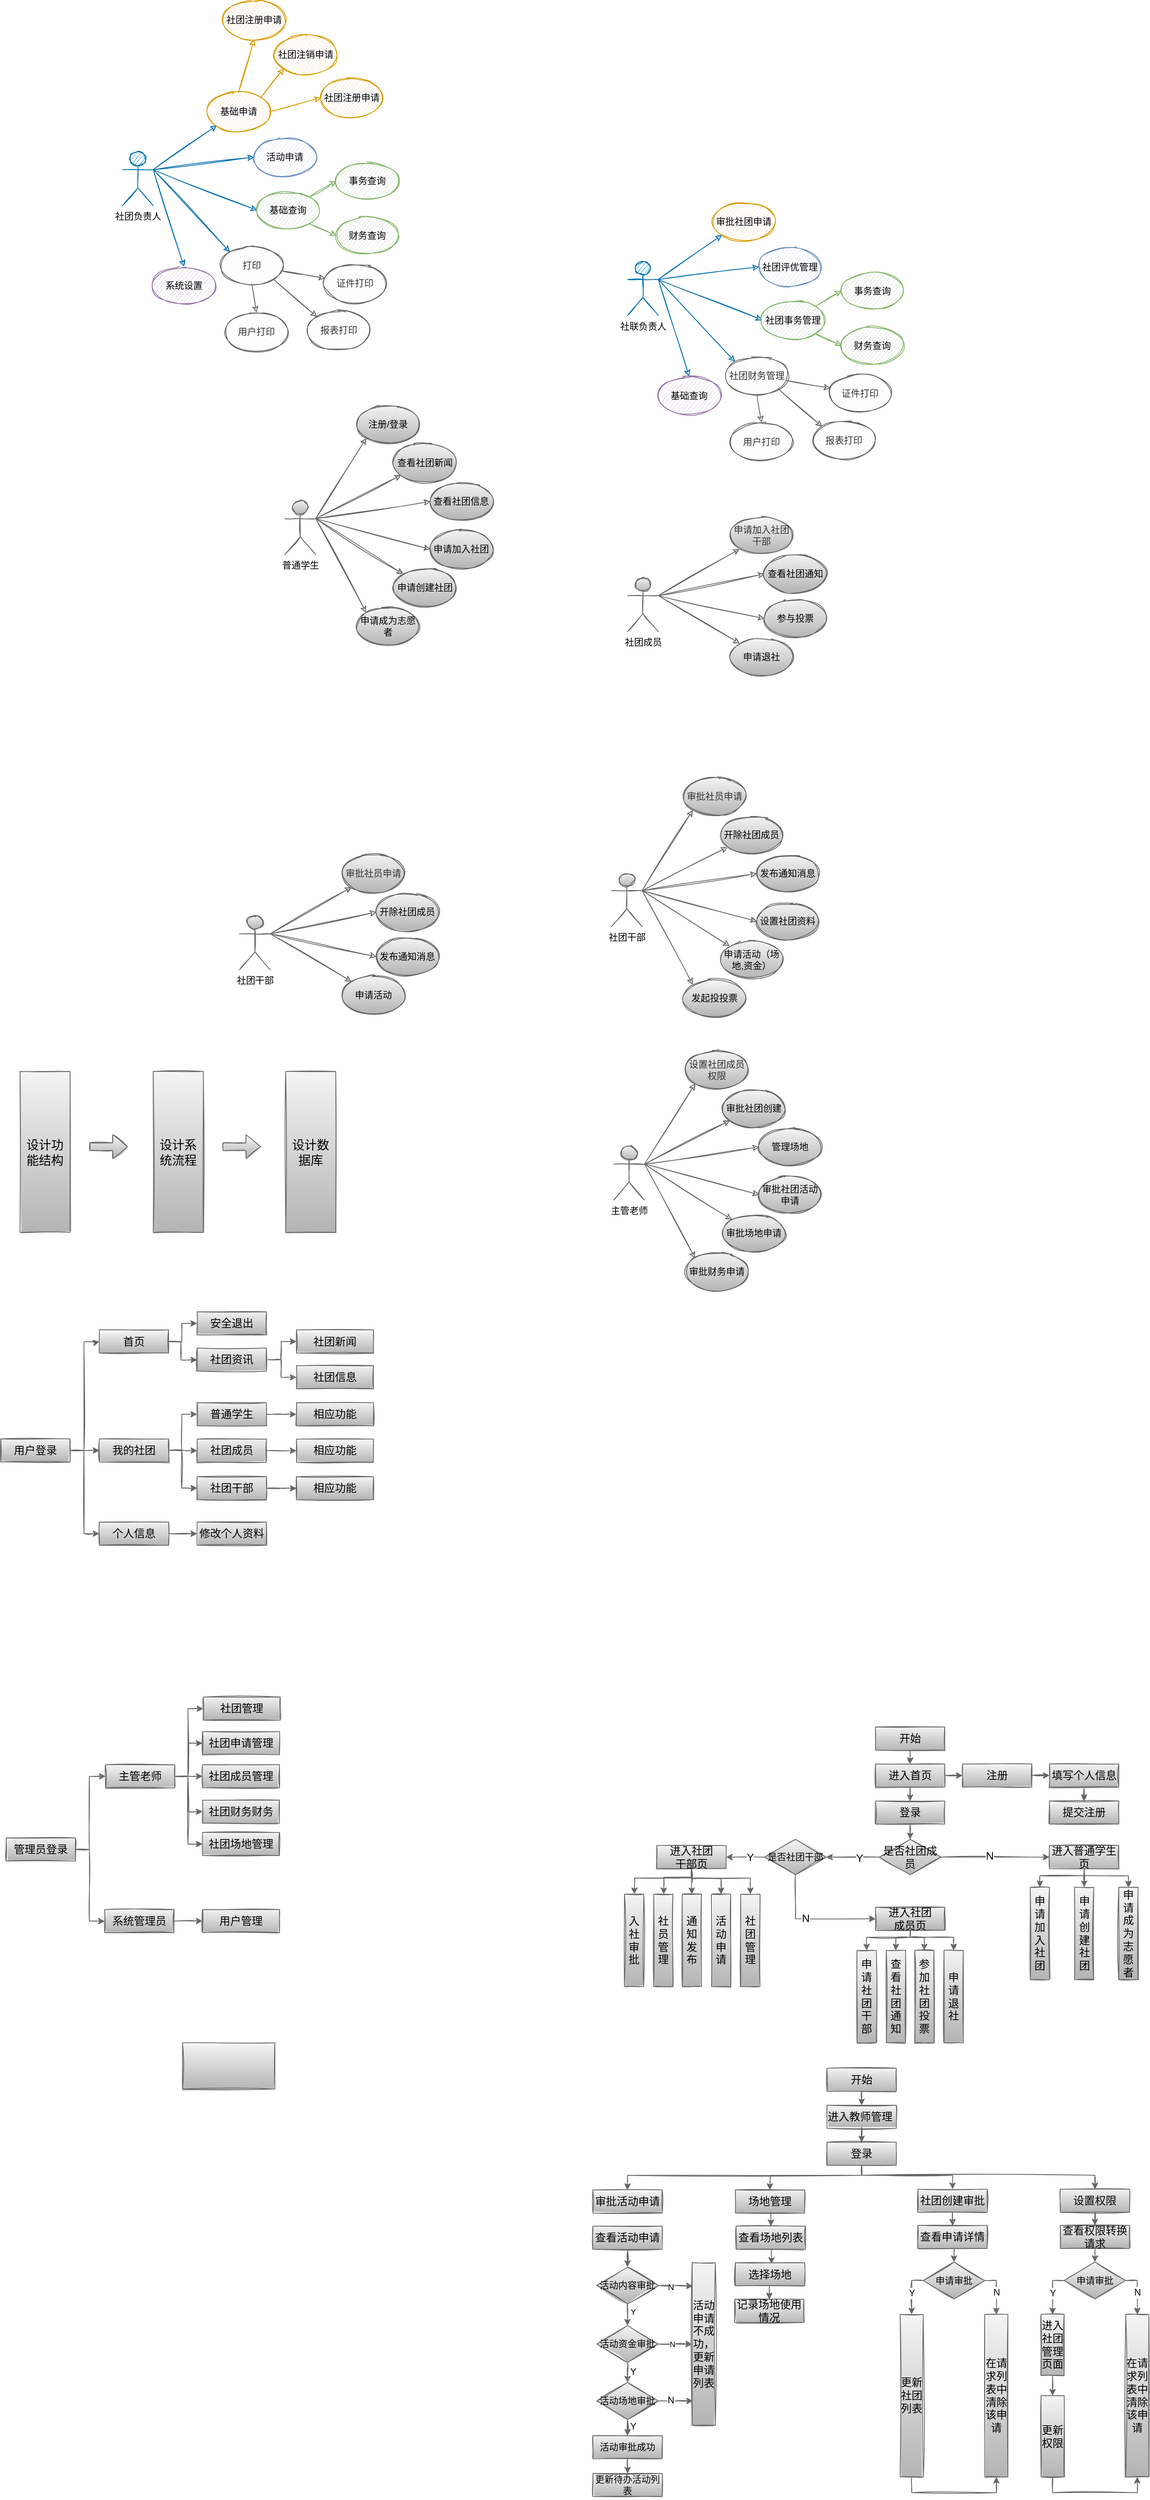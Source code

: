<mxfile version="15.9.6" type="github">
  <diagram id="XmaePNVC8Tc7l9KdzcP_" name="第 1 页">
    <mxGraphModel dx="1422" dy="754" grid="0" gridSize="10" guides="1" tooltips="1" connect="1" arrows="1" fold="1" page="1" pageScale="1" pageWidth="827" pageHeight="1169" math="0" shadow="0">
      <root>
        <mxCell id="0" />
        <mxCell id="1" parent="0" />
        <mxCell id="C5ShttV1l2_Xfbe3Vpar-7" style="rounded=0;orthogonalLoop=1;jettySize=auto;html=1;exitX=1;exitY=0.333;exitDx=0;exitDy=0;exitPerimeter=0;entryX=0;entryY=1;entryDx=0;entryDy=0;sketch=1;fillColor=#1ba1e2;strokeColor=#006EAF;" edge="1" parent="1" source="C5ShttV1l2_Xfbe3Vpar-1" target="C5ShttV1l2_Xfbe3Vpar-3">
          <mxGeometry relative="1" as="geometry" />
        </mxCell>
        <mxCell id="C5ShttV1l2_Xfbe3Vpar-8" style="edgeStyle=none;rounded=0;orthogonalLoop=1;jettySize=auto;html=1;exitX=1;exitY=0.333;exitDx=0;exitDy=0;exitPerimeter=0;entryX=0;entryY=0.5;entryDx=0;entryDy=0;sketch=1;fillColor=#1ba1e2;strokeColor=#006EAF;" edge="1" parent="1" source="C5ShttV1l2_Xfbe3Vpar-1" target="C5ShttV1l2_Xfbe3Vpar-5">
          <mxGeometry relative="1" as="geometry" />
        </mxCell>
        <mxCell id="C5ShttV1l2_Xfbe3Vpar-9" style="edgeStyle=none;rounded=0;orthogonalLoop=1;jettySize=auto;html=1;exitX=1;exitY=0.333;exitDx=0;exitDy=0;exitPerimeter=0;entryX=0.5;entryY=0;entryDx=0;entryDy=0;sketch=1;fillColor=#1ba1e2;strokeColor=#006EAF;" edge="1" parent="1" source="C5ShttV1l2_Xfbe3Vpar-1" target="C5ShttV1l2_Xfbe3Vpar-6">
          <mxGeometry relative="1" as="geometry" />
        </mxCell>
        <mxCell id="C5ShttV1l2_Xfbe3Vpar-14" style="edgeStyle=none;rounded=0;orthogonalLoop=1;jettySize=auto;html=1;exitX=1;exitY=0.333;exitDx=0;exitDy=0;exitPerimeter=0;entryX=0;entryY=0.5;entryDx=0;entryDy=0;sketch=1;fillColor=#1ba1e2;strokeColor=#006EAF;" edge="1" parent="1" source="C5ShttV1l2_Xfbe3Vpar-1" target="C5ShttV1l2_Xfbe3Vpar-12">
          <mxGeometry relative="1" as="geometry" />
        </mxCell>
        <mxCell id="C5ShttV1l2_Xfbe3Vpar-27" style="edgeStyle=none;rounded=0;orthogonalLoop=1;jettySize=auto;html=1;exitX=1;exitY=0.333;exitDx=0;exitDy=0;exitPerimeter=0;entryX=0;entryY=0;entryDx=0;entryDy=0;sketch=1;fillColor=#1ba1e2;strokeColor=#006EAF;" edge="1" parent="1" source="C5ShttV1l2_Xfbe3Vpar-1" target="C5ShttV1l2_Xfbe3Vpar-26">
          <mxGeometry relative="1" as="geometry" />
        </mxCell>
        <mxCell id="C5ShttV1l2_Xfbe3Vpar-1" value="&lt;font color=&quot;#000000&quot;&gt;社团负责人&lt;/font&gt;" style="shape=umlActor;verticalLabelPosition=bottom;verticalAlign=top;html=1;outlineConnect=0;sketch=1;fillColor=#1ba1e2;fontColor=#ffffff;strokeColor=#006EAF;" vertex="1" parent="1">
          <mxGeometry x="262" y="394" width="40" height="70" as="geometry" />
        </mxCell>
        <mxCell id="C5ShttV1l2_Xfbe3Vpar-19" style="edgeStyle=none;rounded=0;orthogonalLoop=1;jettySize=auto;html=1;exitX=0.5;exitY=0;exitDx=0;exitDy=0;entryX=0.5;entryY=1;entryDx=0;entryDy=0;sketch=1;fillColor=#ffe6cc;strokeColor=#d79b00;" edge="1" parent="1" source="C5ShttV1l2_Xfbe3Vpar-3" target="C5ShttV1l2_Xfbe3Vpar-16">
          <mxGeometry relative="1" as="geometry" />
        </mxCell>
        <mxCell id="C5ShttV1l2_Xfbe3Vpar-20" style="edgeStyle=none;rounded=0;orthogonalLoop=1;jettySize=auto;html=1;exitX=1;exitY=0;exitDx=0;exitDy=0;entryX=0;entryY=1;entryDx=0;entryDy=0;sketch=1;fillColor=#ffe6cc;strokeColor=#d79b00;" edge="1" parent="1" source="C5ShttV1l2_Xfbe3Vpar-3" target="C5ShttV1l2_Xfbe3Vpar-17">
          <mxGeometry relative="1" as="geometry" />
        </mxCell>
        <mxCell id="C5ShttV1l2_Xfbe3Vpar-21" style="edgeStyle=none;rounded=0;orthogonalLoop=1;jettySize=auto;html=1;exitX=1;exitY=0.5;exitDx=0;exitDy=0;entryX=0;entryY=0.5;entryDx=0;entryDy=0;sketch=1;fillColor=#ffe6cc;strokeColor=#d79b00;" edge="1" parent="1" source="C5ShttV1l2_Xfbe3Vpar-3" target="C5ShttV1l2_Xfbe3Vpar-18">
          <mxGeometry relative="1" as="geometry" />
        </mxCell>
        <mxCell id="C5ShttV1l2_Xfbe3Vpar-3" value="基础申请" style="ellipse;whiteSpace=wrap;html=1;sketch=1;fillColor=#ffe6cc;strokeColor=#d79b00;" vertex="1" parent="1">
          <mxGeometry x="373" y="317" width="80" height="50" as="geometry" />
        </mxCell>
        <mxCell id="C5ShttV1l2_Xfbe3Vpar-24" style="edgeStyle=none;rounded=0;orthogonalLoop=1;jettySize=auto;html=1;exitX=1;exitY=0;exitDx=0;exitDy=0;entryX=0;entryY=0.5;entryDx=0;entryDy=0;sketch=1;fillColor=#d5e8d4;strokeColor=#82b366;" edge="1" parent="1" source="C5ShttV1l2_Xfbe3Vpar-5" target="C5ShttV1l2_Xfbe3Vpar-22">
          <mxGeometry relative="1" as="geometry" />
        </mxCell>
        <mxCell id="C5ShttV1l2_Xfbe3Vpar-25" style="edgeStyle=none;rounded=0;orthogonalLoop=1;jettySize=auto;html=1;exitX=1;exitY=1;exitDx=0;exitDy=0;entryX=0;entryY=0.5;entryDx=0;entryDy=0;sketch=1;fillColor=#d5e8d4;strokeColor=#82b366;" edge="1" parent="1" source="C5ShttV1l2_Xfbe3Vpar-5" target="C5ShttV1l2_Xfbe3Vpar-23">
          <mxGeometry relative="1" as="geometry" />
        </mxCell>
        <mxCell id="C5ShttV1l2_Xfbe3Vpar-5" value="基础查询" style="ellipse;whiteSpace=wrap;html=1;sketch=1;fillColor=#d5e8d4;strokeColor=#82b366;" vertex="1" parent="1">
          <mxGeometry x="437" y="445" width="80" height="50" as="geometry" />
        </mxCell>
        <mxCell id="C5ShttV1l2_Xfbe3Vpar-6" value="系统设置" style="ellipse;whiteSpace=wrap;html=1;sketch=1;fillColor=#e1d5e7;strokeColor=#9673a6;" vertex="1" parent="1">
          <mxGeometry x="302" y="543" width="80" height="50" as="geometry" />
        </mxCell>
        <mxCell id="C5ShttV1l2_Xfbe3Vpar-12" value="活动申请" style="ellipse;whiteSpace=wrap;html=1;sketch=1;fillColor=#dae8fc;strokeColor=#6c8ebf;" vertex="1" parent="1">
          <mxGeometry x="433" y="376" width="80" height="50" as="geometry" />
        </mxCell>
        <mxCell id="C5ShttV1l2_Xfbe3Vpar-16" value="社团注册申请" style="ellipse;whiteSpace=wrap;html=1;sketch=1;fillColor=#ffe6cc;strokeColor=#d79b00;" vertex="1" parent="1">
          <mxGeometry x="393" y="198" width="80" height="50" as="geometry" />
        </mxCell>
        <mxCell id="C5ShttV1l2_Xfbe3Vpar-17" value="社团注销申请" style="ellipse;whiteSpace=wrap;html=1;sketch=1;fillColor=#ffe6cc;strokeColor=#d79b00;" vertex="1" parent="1">
          <mxGeometry x="460" y="243" width="80" height="50" as="geometry" />
        </mxCell>
        <mxCell id="C5ShttV1l2_Xfbe3Vpar-18" value="&#xa;&#xa;&lt;span style=&quot;color: rgb(0, 0, 0); font-family: helvetica; font-size: 12px; font-style: normal; font-weight: 400; letter-spacing: normal; text-align: center; text-indent: 0px; text-transform: none; word-spacing: 0px; background-color: rgb(248, 249, 250); display: inline; float: none;&quot;&gt;社团注册申请&lt;/span&gt;&#xa;&#xa;" style="ellipse;whiteSpace=wrap;html=1;sketch=1;fillColor=#ffe6cc;strokeColor=#d79b00;" vertex="1" parent="1">
          <mxGeometry x="520" y="299" width="80" height="50" as="geometry" />
        </mxCell>
        <mxCell id="C5ShttV1l2_Xfbe3Vpar-22" value="事务查询" style="ellipse;whiteSpace=wrap;html=1;sketch=1;fillColor=#d5e8d4;strokeColor=#82b366;" vertex="1" parent="1">
          <mxGeometry x="540" y="407" width="80" height="50" as="geometry" />
        </mxCell>
        <mxCell id="C5ShttV1l2_Xfbe3Vpar-23" value="财务查询" style="ellipse;whiteSpace=wrap;html=1;sketch=1;fillColor=#d5e8d4;strokeColor=#82b366;" vertex="1" parent="1">
          <mxGeometry x="540" y="478" width="80" height="50" as="geometry" />
        </mxCell>
        <mxCell id="C5ShttV1l2_Xfbe3Vpar-30" value="" style="edgeStyle=none;rounded=0;orthogonalLoop=1;jettySize=auto;html=1;sketch=1;fillColor=#f5f5f5;strokeColor=#666666;" edge="1" parent="1" source="C5ShttV1l2_Xfbe3Vpar-26" target="C5ShttV1l2_Xfbe3Vpar-28">
          <mxGeometry relative="1" as="geometry" />
        </mxCell>
        <mxCell id="C5ShttV1l2_Xfbe3Vpar-31" style="edgeStyle=none;rounded=0;orthogonalLoop=1;jettySize=auto;html=1;exitX=0.5;exitY=1;exitDx=0;exitDy=0;entryX=0.5;entryY=0;entryDx=0;entryDy=0;sketch=1;fillColor=#f5f5f5;strokeColor=#666666;" edge="1" parent="1" source="C5ShttV1l2_Xfbe3Vpar-26" target="C5ShttV1l2_Xfbe3Vpar-29">
          <mxGeometry relative="1" as="geometry" />
        </mxCell>
        <mxCell id="C5ShttV1l2_Xfbe3Vpar-33" style="edgeStyle=none;rounded=0;orthogonalLoop=1;jettySize=auto;html=1;exitX=1;exitY=1;exitDx=0;exitDy=0;entryX=0;entryY=0;entryDx=0;entryDy=0;sketch=1;fillColor=#f5f5f5;strokeColor=#666666;" edge="1" parent="1" source="C5ShttV1l2_Xfbe3Vpar-26" target="C5ShttV1l2_Xfbe3Vpar-32">
          <mxGeometry relative="1" as="geometry" />
        </mxCell>
        <mxCell id="C5ShttV1l2_Xfbe3Vpar-26" value="打印" style="ellipse;whiteSpace=wrap;html=1;sketch=1;fillColor=#f5f5f5;fontColor=#333333;strokeColor=#666666;" vertex="1" parent="1">
          <mxGeometry x="390" y="517" width="80" height="50" as="geometry" />
        </mxCell>
        <mxCell id="C5ShttV1l2_Xfbe3Vpar-28" value="证件打印" style="ellipse;whiteSpace=wrap;html=1;sketch=1;fillColor=#f5f5f5;fontColor=#333333;strokeColor=#666666;" vertex="1" parent="1">
          <mxGeometry x="524" y="540" width="80" height="50" as="geometry" />
        </mxCell>
        <mxCell id="C5ShttV1l2_Xfbe3Vpar-29" value="用户打印" style="ellipse;whiteSpace=wrap;html=1;sketch=1;fillColor=#f5f5f5;fontColor=#333333;strokeColor=#666666;" vertex="1" parent="1">
          <mxGeometry x="396" y="603" width="80" height="50" as="geometry" />
        </mxCell>
        <mxCell id="C5ShttV1l2_Xfbe3Vpar-32" value="报表打印" style="ellipse;whiteSpace=wrap;html=1;sketch=1;fillColor=#f5f5f5;fontColor=#333333;strokeColor=#666666;" vertex="1" parent="1">
          <mxGeometry x="503" y="601" width="80" height="50" as="geometry" />
        </mxCell>
        <mxCell id="C5ShttV1l2_Xfbe3Vpar-37" style="rounded=0;orthogonalLoop=1;jettySize=auto;html=1;exitX=1;exitY=0.333;exitDx=0;exitDy=0;exitPerimeter=0;entryX=0;entryY=1;entryDx=0;entryDy=0;sketch=1;fillColor=#f5f5f5;strokeColor=#666666;gradientColor=#b3b3b3;" edge="1" parent="1" source="C5ShttV1l2_Xfbe3Vpar-42" target="C5ShttV1l2_Xfbe3Vpar-99">
          <mxGeometry relative="1" as="geometry">
            <mxPoint x="1055.618" y="912.616" as="targetPoint" />
          </mxGeometry>
        </mxCell>
        <mxCell id="C5ShttV1l2_Xfbe3Vpar-38" style="edgeStyle=none;rounded=0;orthogonalLoop=1;jettySize=auto;html=1;exitX=1;exitY=0.333;exitDx=0;exitDy=0;exitPerimeter=0;sketch=1;fillColor=#f5f5f5;strokeColor=#666666;entryX=0;entryY=0.5;entryDx=0;entryDy=0;gradientColor=#b3b3b3;" edge="1" parent="1" source="C5ShttV1l2_Xfbe3Vpar-42" target="C5ShttV1l2_Xfbe3Vpar-101">
          <mxGeometry relative="1" as="geometry">
            <mxPoint x="1089" y="1005" as="targetPoint" />
            <Array as="points" />
          </mxGeometry>
        </mxCell>
        <mxCell id="C5ShttV1l2_Xfbe3Vpar-40" style="edgeStyle=none;rounded=0;orthogonalLoop=1;jettySize=auto;html=1;exitX=1;exitY=0.333;exitDx=0;exitDy=0;exitPerimeter=0;entryX=0;entryY=0.5;entryDx=0;entryDy=0;sketch=1;fillColor=#f5f5f5;strokeColor=#666666;gradientColor=#b3b3b3;" edge="1" parent="1" source="C5ShttV1l2_Xfbe3Vpar-42" target="C5ShttV1l2_Xfbe3Vpar-45">
          <mxGeometry relative="1" as="geometry">
            <mxPoint x="1093" y="945" as="targetPoint" />
          </mxGeometry>
        </mxCell>
        <mxCell id="C5ShttV1l2_Xfbe3Vpar-41" style="edgeStyle=none;rounded=0;orthogonalLoop=1;jettySize=auto;html=1;exitX=1;exitY=0.333;exitDx=0;exitDy=0;exitPerimeter=0;entryX=0;entryY=0;entryDx=0;entryDy=0;sketch=1;fillColor=#f5f5f5;strokeColor=#666666;gradientColor=#b3b3b3;" edge="1" parent="1" source="C5ShttV1l2_Xfbe3Vpar-42" target="C5ShttV1l2_Xfbe3Vpar-100">
          <mxGeometry relative="1" as="geometry">
            <mxPoint x="1055.618" y="1036.884" as="targetPoint" />
          </mxGeometry>
        </mxCell>
        <mxCell id="C5ShttV1l2_Xfbe3Vpar-42" value="&lt;font color=&quot;#000000&quot;&gt;社团成员&lt;/font&gt;" style="shape=umlActor;verticalLabelPosition=bottom;verticalAlign=top;html=1;outlineConnect=0;sketch=1;fillColor=#f5f5f5;strokeColor=#666666;gradientColor=#b3b3b3;" vertex="1" parent="1">
          <mxGeometry x="918" y="947" width="40" height="70" as="geometry" />
        </mxCell>
        <mxCell id="C5ShttV1l2_Xfbe3Vpar-45" value="查看社团通知" style="ellipse;whiteSpace=wrap;html=1;sketch=1;fillColor=#f5f5f5;strokeColor=#666666;gradientColor=#b3b3b3;" vertex="1" parent="1">
          <mxGeometry x="1096" y="917" width="80" height="50" as="geometry" />
        </mxCell>
        <mxCell id="C5ShttV1l2_Xfbe3Vpar-49" style="rounded=0;orthogonalLoop=1;jettySize=auto;html=1;exitX=1;exitY=0.333;exitDx=0;exitDy=0;exitPerimeter=0;entryX=0;entryY=1;entryDx=0;entryDy=0;sketch=1;fillColor=#1ba1e2;strokeColor=#006EAF;" edge="1" parent="1" source="C5ShttV1l2_Xfbe3Vpar-54" target="C5ShttV1l2_Xfbe3Vpar-58">
          <mxGeometry relative="1" as="geometry" />
        </mxCell>
        <mxCell id="C5ShttV1l2_Xfbe3Vpar-50" style="edgeStyle=none;rounded=0;orthogonalLoop=1;jettySize=auto;html=1;exitX=1;exitY=0.333;exitDx=0;exitDy=0;exitPerimeter=0;entryX=0;entryY=0.5;entryDx=0;entryDy=0;sketch=1;fillColor=#1ba1e2;strokeColor=#006EAF;" edge="1" parent="1" source="C5ShttV1l2_Xfbe3Vpar-54" target="C5ShttV1l2_Xfbe3Vpar-61">
          <mxGeometry relative="1" as="geometry" />
        </mxCell>
        <mxCell id="C5ShttV1l2_Xfbe3Vpar-51" style="edgeStyle=none;rounded=0;orthogonalLoop=1;jettySize=auto;html=1;exitX=1;exitY=0.333;exitDx=0;exitDy=0;exitPerimeter=0;entryX=0.5;entryY=0;entryDx=0;entryDy=0;sketch=1;fillColor=#1ba1e2;strokeColor=#006EAF;" edge="1" parent="1" source="C5ShttV1l2_Xfbe3Vpar-54" target="C5ShttV1l2_Xfbe3Vpar-62">
          <mxGeometry relative="1" as="geometry" />
        </mxCell>
        <mxCell id="C5ShttV1l2_Xfbe3Vpar-52" style="edgeStyle=none;rounded=0;orthogonalLoop=1;jettySize=auto;html=1;exitX=1;exitY=0.333;exitDx=0;exitDy=0;exitPerimeter=0;entryX=0;entryY=0.5;entryDx=0;entryDy=0;sketch=1;fillColor=#1ba1e2;strokeColor=#006EAF;" edge="1" parent="1" source="C5ShttV1l2_Xfbe3Vpar-54" target="C5ShttV1l2_Xfbe3Vpar-63">
          <mxGeometry relative="1" as="geometry" />
        </mxCell>
        <mxCell id="C5ShttV1l2_Xfbe3Vpar-53" style="edgeStyle=none;rounded=0;orthogonalLoop=1;jettySize=auto;html=1;exitX=1;exitY=0.333;exitDx=0;exitDy=0;exitPerimeter=0;entryX=0;entryY=0;entryDx=0;entryDy=0;sketch=1;fillColor=#1ba1e2;strokeColor=#006EAF;" edge="1" parent="1" source="C5ShttV1l2_Xfbe3Vpar-54" target="C5ShttV1l2_Xfbe3Vpar-72">
          <mxGeometry relative="1" as="geometry" />
        </mxCell>
        <mxCell id="C5ShttV1l2_Xfbe3Vpar-54" value="&lt;font color=&quot;#000000&quot;&gt;社联负责人&lt;/font&gt;" style="shape=umlActor;verticalLabelPosition=bottom;verticalAlign=top;html=1;outlineConnect=0;sketch=1;fillColor=#1ba1e2;fontColor=#ffffff;strokeColor=#006EAF;" vertex="1" parent="1">
          <mxGeometry x="918" y="536.5" width="40" height="70" as="geometry" />
        </mxCell>
        <mxCell id="C5ShttV1l2_Xfbe3Vpar-58" value="审批社团申请" style="ellipse;whiteSpace=wrap;html=1;sketch=1;fillColor=#ffe6cc;strokeColor=#d79b00;" vertex="1" parent="1">
          <mxGeometry x="1029" y="459.5" width="80" height="50" as="geometry" />
        </mxCell>
        <mxCell id="C5ShttV1l2_Xfbe3Vpar-59" style="edgeStyle=none;rounded=0;orthogonalLoop=1;jettySize=auto;html=1;exitX=1;exitY=0;exitDx=0;exitDy=0;entryX=0;entryY=0.5;entryDx=0;entryDy=0;sketch=1;fillColor=#d5e8d4;strokeColor=#82b366;" edge="1" parent="1" source="C5ShttV1l2_Xfbe3Vpar-61" target="C5ShttV1l2_Xfbe3Vpar-67">
          <mxGeometry relative="1" as="geometry" />
        </mxCell>
        <mxCell id="C5ShttV1l2_Xfbe3Vpar-60" style="edgeStyle=none;rounded=0;orthogonalLoop=1;jettySize=auto;html=1;exitX=1;exitY=1;exitDx=0;exitDy=0;entryX=0;entryY=0.5;entryDx=0;entryDy=0;sketch=1;fillColor=#d5e8d4;strokeColor=#82b366;" edge="1" parent="1" source="C5ShttV1l2_Xfbe3Vpar-61" target="C5ShttV1l2_Xfbe3Vpar-68">
          <mxGeometry relative="1" as="geometry" />
        </mxCell>
        <mxCell id="C5ShttV1l2_Xfbe3Vpar-61" value="社团事务管理" style="ellipse;whiteSpace=wrap;html=1;sketch=1;fillColor=#d5e8d4;strokeColor=#82b366;" vertex="1" parent="1">
          <mxGeometry x="1093" y="587.5" width="80" height="50" as="geometry" />
        </mxCell>
        <mxCell id="C5ShttV1l2_Xfbe3Vpar-62" value="基础查询" style="ellipse;whiteSpace=wrap;html=1;sketch=1;fillColor=#e1d5e7;strokeColor=#9673a6;" vertex="1" parent="1">
          <mxGeometry x="958" y="685.5" width="80" height="50" as="geometry" />
        </mxCell>
        <mxCell id="C5ShttV1l2_Xfbe3Vpar-63" value="社团评优管理" style="ellipse;whiteSpace=wrap;html=1;sketch=1;fillColor=#dae8fc;strokeColor=#6c8ebf;" vertex="1" parent="1">
          <mxGeometry x="1089" y="518.5" width="80" height="50" as="geometry" />
        </mxCell>
        <mxCell id="C5ShttV1l2_Xfbe3Vpar-67" value="事务查询" style="ellipse;whiteSpace=wrap;html=1;sketch=1;fillColor=#d5e8d4;strokeColor=#82b366;" vertex="1" parent="1">
          <mxGeometry x="1196" y="549.5" width="80" height="50" as="geometry" />
        </mxCell>
        <mxCell id="C5ShttV1l2_Xfbe3Vpar-68" value="财务查询" style="ellipse;whiteSpace=wrap;html=1;sketch=1;fillColor=#d5e8d4;strokeColor=#82b366;" vertex="1" parent="1">
          <mxGeometry x="1196" y="620.5" width="80" height="50" as="geometry" />
        </mxCell>
        <mxCell id="C5ShttV1l2_Xfbe3Vpar-69" value="" style="edgeStyle=none;rounded=0;orthogonalLoop=1;jettySize=auto;html=1;sketch=1;fillColor=#f5f5f5;strokeColor=#666666;" edge="1" parent="1" source="C5ShttV1l2_Xfbe3Vpar-72" target="C5ShttV1l2_Xfbe3Vpar-73">
          <mxGeometry relative="1" as="geometry" />
        </mxCell>
        <mxCell id="C5ShttV1l2_Xfbe3Vpar-70" style="edgeStyle=none;rounded=0;orthogonalLoop=1;jettySize=auto;html=1;exitX=0.5;exitY=1;exitDx=0;exitDy=0;entryX=0.5;entryY=0;entryDx=0;entryDy=0;sketch=1;fillColor=#f5f5f5;strokeColor=#666666;" edge="1" parent="1" source="C5ShttV1l2_Xfbe3Vpar-72" target="C5ShttV1l2_Xfbe3Vpar-74">
          <mxGeometry relative="1" as="geometry" />
        </mxCell>
        <mxCell id="C5ShttV1l2_Xfbe3Vpar-71" style="edgeStyle=none;rounded=0;orthogonalLoop=1;jettySize=auto;html=1;exitX=1;exitY=1;exitDx=0;exitDy=0;entryX=0;entryY=0;entryDx=0;entryDy=0;sketch=1;fillColor=#f5f5f5;strokeColor=#666666;" edge="1" parent="1" source="C5ShttV1l2_Xfbe3Vpar-72" target="C5ShttV1l2_Xfbe3Vpar-75">
          <mxGeometry relative="1" as="geometry" />
        </mxCell>
        <mxCell id="C5ShttV1l2_Xfbe3Vpar-72" value="社团财务管理" style="ellipse;whiteSpace=wrap;html=1;sketch=1;fillColor=#f5f5f5;fontColor=#333333;strokeColor=#666666;" vertex="1" parent="1">
          <mxGeometry x="1046" y="659.5" width="80" height="50" as="geometry" />
        </mxCell>
        <mxCell id="C5ShttV1l2_Xfbe3Vpar-73" value="证件打印" style="ellipse;whiteSpace=wrap;html=1;sketch=1;fillColor=#f5f5f5;fontColor=#333333;strokeColor=#666666;" vertex="1" parent="1">
          <mxGeometry x="1180" y="682.5" width="80" height="50" as="geometry" />
        </mxCell>
        <mxCell id="C5ShttV1l2_Xfbe3Vpar-74" value="用户打印" style="ellipse;whiteSpace=wrap;html=1;sketch=1;fillColor=#f5f5f5;fontColor=#333333;strokeColor=#666666;" vertex="1" parent="1">
          <mxGeometry x="1052" y="745.5" width="80" height="50" as="geometry" />
        </mxCell>
        <mxCell id="C5ShttV1l2_Xfbe3Vpar-75" value="报表打印" style="ellipse;whiteSpace=wrap;html=1;sketch=1;fillColor=#f5f5f5;fontColor=#333333;strokeColor=#666666;" vertex="1" parent="1">
          <mxGeometry x="1159" y="743.5" width="80" height="50" as="geometry" />
        </mxCell>
        <mxCell id="C5ShttV1l2_Xfbe3Vpar-83" style="rounded=0;orthogonalLoop=1;jettySize=auto;html=1;exitX=1;exitY=0.333;exitDx=0;exitDy=0;exitPerimeter=0;entryX=0;entryY=0.5;entryDx=0;entryDy=0;sketch=1;fillColor=#f5f5f5;strokeColor=#666666;gradientColor=#b3b3b3;" edge="1" parent="1" source="C5ShttV1l2_Xfbe3Vpar-89" target="C5ShttV1l2_Xfbe3Vpar-90">
          <mxGeometry relative="1" as="geometry" />
        </mxCell>
        <mxCell id="C5ShttV1l2_Xfbe3Vpar-84" style="edgeStyle=none;rounded=0;orthogonalLoop=1;jettySize=auto;html=1;exitX=1;exitY=0.333;exitDx=0;exitDy=0;exitPerimeter=0;entryX=0;entryY=0;entryDx=0;entryDy=0;sketch=1;fillColor=#f5f5f5;strokeColor=#666666;gradientColor=#b3b3b3;" edge="1" parent="1" source="C5ShttV1l2_Xfbe3Vpar-89" target="C5ShttV1l2_Xfbe3Vpar-91">
          <mxGeometry relative="1" as="geometry" />
        </mxCell>
        <mxCell id="C5ShttV1l2_Xfbe3Vpar-86" style="edgeStyle=none;rounded=0;orthogonalLoop=1;jettySize=auto;html=1;exitX=1;exitY=0.333;exitDx=0;exitDy=0;exitPerimeter=0;entryX=0;entryY=0.5;entryDx=0;entryDy=0;sketch=1;fillColor=#f5f5f5;strokeColor=#666666;gradientColor=#b3b3b3;" edge="1" parent="1" source="C5ShttV1l2_Xfbe3Vpar-89" target="C5ShttV1l2_Xfbe3Vpar-93">
          <mxGeometry relative="1" as="geometry" />
        </mxCell>
        <mxCell id="C5ShttV1l2_Xfbe3Vpar-88" style="edgeStyle=none;rounded=0;sketch=1;orthogonalLoop=1;jettySize=auto;html=1;exitX=1;exitY=0.333;exitDx=0;exitDy=0;exitPerimeter=0;fontColor=#000000;fillColor=#f5f5f5;strokeColor=#666666;gradientColor=#b3b3b3;" edge="1" parent="1" source="C5ShttV1l2_Xfbe3Vpar-89" target="C5ShttV1l2_Xfbe3Vpar-95">
          <mxGeometry relative="1" as="geometry" />
        </mxCell>
        <mxCell id="C5ShttV1l2_Xfbe3Vpar-105" style="edgeStyle=none;rounded=0;sketch=1;orthogonalLoop=1;jettySize=auto;html=1;exitX=1;exitY=0.333;exitDx=0;exitDy=0;exitPerimeter=0;entryX=0;entryY=1;entryDx=0;entryDy=0;fontColor=#000000;fillColor=#f5f5f5;strokeColor=#666666;gradientColor=#b3b3b3;" edge="1" parent="1" source="C5ShttV1l2_Xfbe3Vpar-89" target="C5ShttV1l2_Xfbe3Vpar-103">
          <mxGeometry relative="1" as="geometry" />
        </mxCell>
        <mxCell id="C5ShttV1l2_Xfbe3Vpar-106" style="edgeStyle=none;rounded=0;sketch=1;orthogonalLoop=1;jettySize=auto;html=1;exitX=1;exitY=0.333;exitDx=0;exitDy=0;exitPerimeter=0;entryX=0;entryY=0;entryDx=0;entryDy=0;fontColor=#000000;fillColor=#f5f5f5;strokeColor=#666666;gradientColor=#b3b3b3;" edge="1" parent="1" source="C5ShttV1l2_Xfbe3Vpar-89" target="C5ShttV1l2_Xfbe3Vpar-102">
          <mxGeometry relative="1" as="geometry" />
        </mxCell>
        <mxCell id="C5ShttV1l2_Xfbe3Vpar-89" value="&lt;font color=&quot;#000000&quot;&gt;普通学生&lt;/font&gt;" style="shape=umlActor;verticalLabelPosition=bottom;verticalAlign=top;html=1;outlineConnect=0;sketch=1;fillColor=#f5f5f5;strokeColor=#666666;gradientColor=#b3b3b3;" vertex="1" parent="1">
          <mxGeometry x="473" y="847" width="40" height="70" as="geometry" />
        </mxCell>
        <mxCell id="C5ShttV1l2_Xfbe3Vpar-90" value="&lt;span&gt;查看社团信息&lt;/span&gt;" style="ellipse;whiteSpace=wrap;html=1;sketch=1;fillColor=#f5f5f5;strokeColor=#666666;gradientColor=#b3b3b3;" vertex="1" parent="1">
          <mxGeometry x="662" y="823" width="80" height="50" as="geometry" />
        </mxCell>
        <mxCell id="C5ShttV1l2_Xfbe3Vpar-91" value="&lt;span&gt;申请创建社团&lt;/span&gt;" style="ellipse;whiteSpace=wrap;html=1;sketch=1;fillColor=#f5f5f5;strokeColor=#666666;gradientColor=#b3b3b3;" vertex="1" parent="1">
          <mxGeometry x="615" y="935" width="80" height="50" as="geometry" />
        </mxCell>
        <mxCell id="C5ShttV1l2_Xfbe3Vpar-93" value="&lt;span&gt;申请加入社团&lt;/span&gt;" style="ellipse;whiteSpace=wrap;html=1;sketch=1;fillColor=#f5f5f5;strokeColor=#666666;gradientColor=#b3b3b3;" vertex="1" parent="1">
          <mxGeometry x="662" y="885" width="80" height="50" as="geometry" />
        </mxCell>
        <mxCell id="C5ShttV1l2_Xfbe3Vpar-95" value="&lt;span&gt;查看社团新闻&lt;/span&gt;" style="ellipse;whiteSpace=wrap;html=1;sketch=1;fillColor=#f5f5f5;strokeColor=#666666;gradientColor=#b3b3b3;" vertex="1" parent="1">
          <mxGeometry x="615" y="773" width="80" height="50" as="geometry" />
        </mxCell>
        <mxCell id="C5ShttV1l2_Xfbe3Vpar-99" value="&lt;span style=&quot;color: rgb(51 , 51 , 51)&quot;&gt;申请加入社团干部&lt;/span&gt;" style="ellipse;whiteSpace=wrap;html=1;sketch=1;fillColor=#f5f5f5;strokeColor=#666666;gradientColor=#b3b3b3;" vertex="1" parent="1">
          <mxGeometry x="1052" y="867" width="80" height="50" as="geometry" />
        </mxCell>
        <mxCell id="C5ShttV1l2_Xfbe3Vpar-100" value="申请退社" style="ellipse;whiteSpace=wrap;html=1;sketch=1;fillColor=#f5f5f5;strokeColor=#666666;gradientColor=#b3b3b3;" vertex="1" parent="1">
          <mxGeometry x="1052" y="1025" width="80" height="50" as="geometry" />
        </mxCell>
        <mxCell id="C5ShttV1l2_Xfbe3Vpar-101" value="参与投票" style="ellipse;whiteSpace=wrap;html=1;sketch=1;fillColor=#f5f5f5;strokeColor=#666666;gradientColor=#b3b3b3;" vertex="1" parent="1">
          <mxGeometry x="1096" y="975" width="80" height="50" as="geometry" />
        </mxCell>
        <mxCell id="C5ShttV1l2_Xfbe3Vpar-102" value="&lt;span&gt;申请成为志愿者&lt;/span&gt;" style="ellipse;whiteSpace=wrap;html=1;sketch=1;fillColor=#f5f5f5;strokeColor=#666666;gradientColor=#b3b3b3;" vertex="1" parent="1">
          <mxGeometry x="567" y="985" width="80" height="50" as="geometry" />
        </mxCell>
        <mxCell id="C5ShttV1l2_Xfbe3Vpar-103" value="注册/登录" style="ellipse;whiteSpace=wrap;html=1;sketch=1;fillColor=#f5f5f5;gradientColor=#b3b3b3;strokeColor=#666666;" vertex="1" parent="1">
          <mxGeometry x="567" y="723" width="80" height="50" as="geometry" />
        </mxCell>
        <mxCell id="C5ShttV1l2_Xfbe3Vpar-112" style="rounded=0;orthogonalLoop=1;jettySize=auto;html=1;exitX=1;exitY=0.333;exitDx=0;exitDy=0;exitPerimeter=0;entryX=0;entryY=1;entryDx=0;entryDy=0;sketch=1;fillColor=#f5f5f5;strokeColor=#666666;gradientColor=#b3b3b3;" edge="1" source="C5ShttV1l2_Xfbe3Vpar-116" target="C5ShttV1l2_Xfbe3Vpar-118" parent="1">
          <mxGeometry relative="1" as="geometry">
            <mxPoint x="551.618" y="1351.616" as="targetPoint" />
          </mxGeometry>
        </mxCell>
        <mxCell id="C5ShttV1l2_Xfbe3Vpar-113" style="edgeStyle=none;rounded=0;orthogonalLoop=1;jettySize=auto;html=1;exitX=1;exitY=0.333;exitDx=0;exitDy=0;exitPerimeter=0;sketch=1;fillColor=#f5f5f5;strokeColor=#666666;entryX=0;entryY=0.5;entryDx=0;entryDy=0;gradientColor=#b3b3b3;" edge="1" source="C5ShttV1l2_Xfbe3Vpar-116" target="C5ShttV1l2_Xfbe3Vpar-120" parent="1">
          <mxGeometry relative="1" as="geometry">
            <mxPoint x="585" y="1444" as="targetPoint" />
            <Array as="points" />
          </mxGeometry>
        </mxCell>
        <mxCell id="C5ShttV1l2_Xfbe3Vpar-114" style="edgeStyle=none;rounded=0;orthogonalLoop=1;jettySize=auto;html=1;exitX=1;exitY=0.333;exitDx=0;exitDy=0;exitPerimeter=0;entryX=0;entryY=0.5;entryDx=0;entryDy=0;sketch=1;fillColor=#f5f5f5;strokeColor=#666666;gradientColor=#b3b3b3;" edge="1" source="C5ShttV1l2_Xfbe3Vpar-116" target="C5ShttV1l2_Xfbe3Vpar-117" parent="1">
          <mxGeometry relative="1" as="geometry">
            <mxPoint x="589" y="1384" as="targetPoint" />
          </mxGeometry>
        </mxCell>
        <mxCell id="C5ShttV1l2_Xfbe3Vpar-115" style="edgeStyle=none;rounded=0;orthogonalLoop=1;jettySize=auto;html=1;exitX=1;exitY=0.333;exitDx=0;exitDy=0;exitPerimeter=0;entryX=0;entryY=0;entryDx=0;entryDy=0;sketch=1;fillColor=#f5f5f5;strokeColor=#666666;gradientColor=#b3b3b3;" edge="1" source="C5ShttV1l2_Xfbe3Vpar-116" target="C5ShttV1l2_Xfbe3Vpar-119" parent="1">
          <mxGeometry relative="1" as="geometry">
            <mxPoint x="551.618" y="1475.884" as="targetPoint" />
          </mxGeometry>
        </mxCell>
        <mxCell id="C5ShttV1l2_Xfbe3Vpar-116" value="&lt;font color=&quot;#000000&quot;&gt;社团干部&lt;/font&gt;" style="shape=umlActor;verticalLabelPosition=bottom;verticalAlign=top;html=1;outlineConnect=0;sketch=1;fillColor=#f5f5f5;strokeColor=#666666;gradientColor=#b3b3b3;" vertex="1" parent="1">
          <mxGeometry x="414" y="1386" width="40" height="70" as="geometry" />
        </mxCell>
        <mxCell id="C5ShttV1l2_Xfbe3Vpar-117" value="开除社团成员" style="ellipse;whiteSpace=wrap;html=1;sketch=1;fillColor=#f5f5f5;strokeColor=#666666;gradientColor=#b3b3b3;" vertex="1" parent="1">
          <mxGeometry x="592" y="1356" width="80" height="50" as="geometry" />
        </mxCell>
        <mxCell id="C5ShttV1l2_Xfbe3Vpar-118" value="&lt;span style=&quot;color: rgb(51 , 51 , 51)&quot;&gt;审批社员申请&lt;/span&gt;" style="ellipse;whiteSpace=wrap;html=1;sketch=1;fillColor=#f5f5f5;strokeColor=#666666;gradientColor=#b3b3b3;" vertex="1" parent="1">
          <mxGeometry x="548" y="1306" width="80" height="50" as="geometry" />
        </mxCell>
        <mxCell id="C5ShttV1l2_Xfbe3Vpar-119" value="申请活动" style="ellipse;whiteSpace=wrap;html=1;sketch=1;fillColor=#f5f5f5;strokeColor=#666666;gradientColor=#b3b3b3;" vertex="1" parent="1">
          <mxGeometry x="548" y="1464" width="80" height="50" as="geometry" />
        </mxCell>
        <mxCell id="C5ShttV1l2_Xfbe3Vpar-120" value="发布通知消息" style="ellipse;whiteSpace=wrap;html=1;sketch=1;fillColor=#f5f5f5;strokeColor=#666666;gradientColor=#b3b3b3;" vertex="1" parent="1">
          <mxGeometry x="592" y="1414" width="80" height="50" as="geometry" />
        </mxCell>
        <mxCell id="C5ShttV1l2_Xfbe3Vpar-121" style="rounded=0;orthogonalLoop=1;jettySize=auto;html=1;exitX=1;exitY=0.333;exitDx=0;exitDy=0;exitPerimeter=0;entryX=0;entryY=0.5;entryDx=0;entryDy=0;sketch=1;fillColor=#f5f5f5;strokeColor=#666666;gradientColor=#b3b3b3;" edge="1" parent="1" source="C5ShttV1l2_Xfbe3Vpar-127" target="C5ShttV1l2_Xfbe3Vpar-128">
          <mxGeometry relative="1" as="geometry" />
        </mxCell>
        <mxCell id="C5ShttV1l2_Xfbe3Vpar-122" style="edgeStyle=none;rounded=0;orthogonalLoop=1;jettySize=auto;html=1;exitX=1;exitY=0.333;exitDx=0;exitDy=0;exitPerimeter=0;entryX=0;entryY=0;entryDx=0;entryDy=0;sketch=1;fillColor=#f5f5f5;strokeColor=#666666;gradientColor=#b3b3b3;" edge="1" parent="1" source="C5ShttV1l2_Xfbe3Vpar-127" target="C5ShttV1l2_Xfbe3Vpar-129">
          <mxGeometry relative="1" as="geometry" />
        </mxCell>
        <mxCell id="C5ShttV1l2_Xfbe3Vpar-123" style="edgeStyle=none;rounded=0;orthogonalLoop=1;jettySize=auto;html=1;exitX=1;exitY=0.333;exitDx=0;exitDy=0;exitPerimeter=0;entryX=0;entryY=0.5;entryDx=0;entryDy=0;sketch=1;fillColor=#f5f5f5;strokeColor=#666666;gradientColor=#b3b3b3;" edge="1" parent="1" source="C5ShttV1l2_Xfbe3Vpar-127" target="C5ShttV1l2_Xfbe3Vpar-130">
          <mxGeometry relative="1" as="geometry" />
        </mxCell>
        <mxCell id="C5ShttV1l2_Xfbe3Vpar-124" style="edgeStyle=none;rounded=0;sketch=1;orthogonalLoop=1;jettySize=auto;html=1;exitX=1;exitY=0.333;exitDx=0;exitDy=0;exitPerimeter=0;fontColor=#000000;fillColor=#f5f5f5;strokeColor=#666666;gradientColor=#b3b3b3;" edge="1" parent="1" source="C5ShttV1l2_Xfbe3Vpar-127" target="C5ShttV1l2_Xfbe3Vpar-131">
          <mxGeometry relative="1" as="geometry" />
        </mxCell>
        <mxCell id="C5ShttV1l2_Xfbe3Vpar-125" style="edgeStyle=none;rounded=0;sketch=1;orthogonalLoop=1;jettySize=auto;html=1;exitX=1;exitY=0.333;exitDx=0;exitDy=0;exitPerimeter=0;entryX=0;entryY=1;entryDx=0;entryDy=0;fontColor=#000000;fillColor=#f5f5f5;strokeColor=#666666;gradientColor=#b3b3b3;" edge="1" parent="1" source="C5ShttV1l2_Xfbe3Vpar-127" target="C5ShttV1l2_Xfbe3Vpar-133">
          <mxGeometry relative="1" as="geometry" />
        </mxCell>
        <mxCell id="C5ShttV1l2_Xfbe3Vpar-126" style="edgeStyle=none;rounded=0;sketch=1;orthogonalLoop=1;jettySize=auto;html=1;exitX=1;exitY=0.333;exitDx=0;exitDy=0;exitPerimeter=0;entryX=0;entryY=0;entryDx=0;entryDy=0;fontColor=#000000;fillColor=#f5f5f5;strokeColor=#666666;gradientColor=#b3b3b3;" edge="1" parent="1" source="C5ShttV1l2_Xfbe3Vpar-127" target="C5ShttV1l2_Xfbe3Vpar-132">
          <mxGeometry relative="1" as="geometry" />
        </mxCell>
        <mxCell id="C5ShttV1l2_Xfbe3Vpar-127" value="社团干部" style="shape=umlActor;verticalLabelPosition=bottom;verticalAlign=top;html=1;outlineConnect=0;sketch=1;fillColor=#f5f5f5;strokeColor=#666666;gradientColor=#b3b3b3;" vertex="1" parent="1">
          <mxGeometry x="897" y="1330" width="40" height="70" as="geometry" />
        </mxCell>
        <mxCell id="C5ShttV1l2_Xfbe3Vpar-128" value="发布通知消息" style="ellipse;whiteSpace=wrap;html=1;sketch=1;fillColor=#f5f5f5;strokeColor=#666666;gradientColor=#b3b3b3;" vertex="1" parent="1">
          <mxGeometry x="1086" y="1306" width="80" height="50" as="geometry" />
        </mxCell>
        <mxCell id="C5ShttV1l2_Xfbe3Vpar-129" value="申请活动（场地,资金）" style="ellipse;whiteSpace=wrap;html=1;sketch=1;fillColor=#f5f5f5;strokeColor=#666666;gradientColor=#b3b3b3;" vertex="1" parent="1">
          <mxGeometry x="1039" y="1418" width="80" height="50" as="geometry" />
        </mxCell>
        <mxCell id="C5ShttV1l2_Xfbe3Vpar-130" value="&lt;span&gt;设置社团资料&lt;/span&gt;" style="ellipse;whiteSpace=wrap;html=1;sketch=1;fillColor=#f5f5f5;strokeColor=#666666;gradientColor=#b3b3b3;" vertex="1" parent="1">
          <mxGeometry x="1086" y="1368" width="80" height="50" as="geometry" />
        </mxCell>
        <mxCell id="C5ShttV1l2_Xfbe3Vpar-131" value="开除社团成员" style="ellipse;whiteSpace=wrap;html=1;sketch=1;fillColor=#f5f5f5;strokeColor=#666666;gradientColor=#b3b3b3;" vertex="1" parent="1">
          <mxGeometry x="1039" y="1256" width="80" height="50" as="geometry" />
        </mxCell>
        <mxCell id="C5ShttV1l2_Xfbe3Vpar-132" value="&lt;span&gt;发起投投票&lt;/span&gt;" style="ellipse;whiteSpace=wrap;html=1;sketch=1;fillColor=#f5f5f5;strokeColor=#666666;gradientColor=#b3b3b3;" vertex="1" parent="1">
          <mxGeometry x="991" y="1468" width="80" height="50" as="geometry" />
        </mxCell>
        <mxCell id="C5ShttV1l2_Xfbe3Vpar-133" value="&lt;span style=&quot;color: rgb(51 , 51 , 51)&quot;&gt;审批社员申请&lt;/span&gt;" style="ellipse;whiteSpace=wrap;html=1;sketch=1;fillColor=#f5f5f5;gradientColor=#b3b3b3;strokeColor=#666666;" vertex="1" parent="1">
          <mxGeometry x="991" y="1206" width="80" height="50" as="geometry" />
        </mxCell>
        <mxCell id="C5ShttV1l2_Xfbe3Vpar-137" style="rounded=0;orthogonalLoop=1;jettySize=auto;html=1;exitX=1;exitY=0.333;exitDx=0;exitDy=0;exitPerimeter=0;entryX=0;entryY=0.5;entryDx=0;entryDy=0;sketch=1;fillColor=#f5f5f5;strokeColor=#666666;gradientColor=#b3b3b3;" edge="1" parent="1" source="C5ShttV1l2_Xfbe3Vpar-143" target="C5ShttV1l2_Xfbe3Vpar-144">
          <mxGeometry relative="1" as="geometry" />
        </mxCell>
        <mxCell id="C5ShttV1l2_Xfbe3Vpar-138" style="edgeStyle=none;rounded=0;orthogonalLoop=1;jettySize=auto;html=1;exitX=1;exitY=0.333;exitDx=0;exitDy=0;exitPerimeter=0;entryX=0;entryY=0;entryDx=0;entryDy=0;sketch=1;fillColor=#f5f5f5;strokeColor=#666666;gradientColor=#b3b3b3;" edge="1" parent="1" source="C5ShttV1l2_Xfbe3Vpar-143" target="C5ShttV1l2_Xfbe3Vpar-145">
          <mxGeometry relative="1" as="geometry" />
        </mxCell>
        <mxCell id="C5ShttV1l2_Xfbe3Vpar-139" style="edgeStyle=none;rounded=0;orthogonalLoop=1;jettySize=auto;html=1;exitX=1;exitY=0.333;exitDx=0;exitDy=0;exitPerimeter=0;entryX=0;entryY=0.5;entryDx=0;entryDy=0;sketch=1;fillColor=#f5f5f5;strokeColor=#666666;gradientColor=#b3b3b3;" edge="1" parent="1" source="C5ShttV1l2_Xfbe3Vpar-143" target="C5ShttV1l2_Xfbe3Vpar-146">
          <mxGeometry relative="1" as="geometry" />
        </mxCell>
        <mxCell id="C5ShttV1l2_Xfbe3Vpar-140" style="edgeStyle=none;rounded=0;sketch=1;orthogonalLoop=1;jettySize=auto;html=1;exitX=1;exitY=0.333;exitDx=0;exitDy=0;exitPerimeter=0;fontColor=#000000;fillColor=#f5f5f5;strokeColor=#666666;gradientColor=#b3b3b3;" edge="1" parent="1" source="C5ShttV1l2_Xfbe3Vpar-143" target="C5ShttV1l2_Xfbe3Vpar-147">
          <mxGeometry relative="1" as="geometry" />
        </mxCell>
        <mxCell id="C5ShttV1l2_Xfbe3Vpar-141" style="edgeStyle=none;rounded=0;sketch=1;orthogonalLoop=1;jettySize=auto;html=1;exitX=1;exitY=0.333;exitDx=0;exitDy=0;exitPerimeter=0;entryX=0;entryY=1;entryDx=0;entryDy=0;fontColor=#000000;fillColor=#f5f5f5;strokeColor=#666666;gradientColor=#b3b3b3;" edge="1" parent="1" source="C5ShttV1l2_Xfbe3Vpar-143" target="C5ShttV1l2_Xfbe3Vpar-149">
          <mxGeometry relative="1" as="geometry" />
        </mxCell>
        <mxCell id="C5ShttV1l2_Xfbe3Vpar-142" style="edgeStyle=none;rounded=0;sketch=1;orthogonalLoop=1;jettySize=auto;html=1;exitX=1;exitY=0.333;exitDx=0;exitDy=0;exitPerimeter=0;entryX=0;entryY=0;entryDx=0;entryDy=0;fontColor=#000000;fillColor=#f5f5f5;strokeColor=#666666;gradientColor=#b3b3b3;" edge="1" parent="1" source="C5ShttV1l2_Xfbe3Vpar-143" target="C5ShttV1l2_Xfbe3Vpar-148">
          <mxGeometry relative="1" as="geometry" />
        </mxCell>
        <mxCell id="C5ShttV1l2_Xfbe3Vpar-143" value="主管老师" style="shape=umlActor;verticalLabelPosition=bottom;verticalAlign=top;html=1;outlineConnect=0;sketch=1;fillColor=#f5f5f5;strokeColor=#666666;gradientColor=#b3b3b3;" vertex="1" parent="1">
          <mxGeometry x="900" y="1685" width="40" height="70" as="geometry" />
        </mxCell>
        <mxCell id="C5ShttV1l2_Xfbe3Vpar-144" value="管理场地" style="ellipse;whiteSpace=wrap;html=1;sketch=1;fillColor=#f5f5f5;strokeColor=#666666;gradientColor=#b3b3b3;" vertex="1" parent="1">
          <mxGeometry x="1089" y="1661" width="80" height="50" as="geometry" />
        </mxCell>
        <mxCell id="C5ShttV1l2_Xfbe3Vpar-145" value="审批场地申请" style="ellipse;whiteSpace=wrap;html=1;sketch=1;fillColor=#f5f5f5;strokeColor=#666666;gradientColor=#b3b3b3;" vertex="1" parent="1">
          <mxGeometry x="1042" y="1773" width="80" height="50" as="geometry" />
        </mxCell>
        <mxCell id="C5ShttV1l2_Xfbe3Vpar-146" value="审批社团活动申请" style="ellipse;whiteSpace=wrap;html=1;sketch=1;fillColor=#f5f5f5;strokeColor=#666666;gradientColor=#b3b3b3;" vertex="1" parent="1">
          <mxGeometry x="1089" y="1723" width="80" height="50" as="geometry" />
        </mxCell>
        <mxCell id="C5ShttV1l2_Xfbe3Vpar-147" value="审批社团创建" style="ellipse;whiteSpace=wrap;html=1;sketch=1;fillColor=#f5f5f5;strokeColor=#666666;gradientColor=#b3b3b3;" vertex="1" parent="1">
          <mxGeometry x="1042" y="1611" width="80" height="50" as="geometry" />
        </mxCell>
        <mxCell id="C5ShttV1l2_Xfbe3Vpar-148" value="&lt;span&gt;审批财务申请&lt;/span&gt;" style="ellipse;whiteSpace=wrap;html=1;sketch=1;fillColor=#f5f5f5;strokeColor=#666666;gradientColor=#b3b3b3;" vertex="1" parent="1">
          <mxGeometry x="994" y="1823" width="80" height="50" as="geometry" />
        </mxCell>
        <mxCell id="C5ShttV1l2_Xfbe3Vpar-149" value="&lt;span style=&quot;color: rgb(51 , 51 , 51)&quot;&gt;设置社团成员权限&lt;/span&gt;" style="ellipse;whiteSpace=wrap;html=1;sketch=1;fillColor=#f5f5f5;gradientColor=#b3b3b3;strokeColor=#666666;" vertex="1" parent="1">
          <mxGeometry x="994" y="1561" width="80" height="50" as="geometry" />
        </mxCell>
        <mxCell id="C5ShttV1l2_Xfbe3Vpar-150" value="&lt;font style=&quot;font-size: 16px&quot;&gt;设计功能结构&lt;/font&gt;" style="rounded=0;whiteSpace=wrap;html=1;sketch=1;fillColor=#f5f5f5;fillStyle=solid;gradientColor=#b3b3b3;strokeColor=#666666;" vertex="1" parent="1">
          <mxGeometry x="129" y="1588" width="65" height="209" as="geometry" />
        </mxCell>
        <mxCell id="C5ShttV1l2_Xfbe3Vpar-151" value="" style="shape=flexArrow;endArrow=classic;html=1;rounded=0;sketch=1;fontSize=16;fontColor=#000000;strokeColor=#666666;fillColor=#f5f5f5;fillStyle=solid;gradientColor=#b3b3b3;" edge="1" parent="1">
          <mxGeometry width="50" height="50" relative="1" as="geometry">
            <mxPoint x="219" y="1685.63" as="sourcePoint" />
            <mxPoint x="269" y="1685.63" as="targetPoint" />
          </mxGeometry>
        </mxCell>
        <mxCell id="C5ShttV1l2_Xfbe3Vpar-152" value="&lt;font style=&quot;font-size: 16px&quot;&gt;设计系统流程&lt;/font&gt;" style="rounded=0;whiteSpace=wrap;html=1;sketch=1;fillColor=#f5f5f5;fillStyle=solid;gradientColor=#b3b3b3;strokeColor=#666666;" vertex="1" parent="1">
          <mxGeometry x="302" y="1588" width="65" height="209" as="geometry" />
        </mxCell>
        <mxCell id="C5ShttV1l2_Xfbe3Vpar-153" value="" style="shape=flexArrow;endArrow=classic;html=1;rounded=0;sketch=1;fontSize=16;fontColor=#000000;strokeColor=#666666;fillColor=#f5f5f5;fillStyle=solid;gradientColor=#b3b3b3;" edge="1" parent="1">
          <mxGeometry width="50" height="50" relative="1" as="geometry">
            <mxPoint x="392" y="1685.63" as="sourcePoint" />
            <mxPoint x="442" y="1685.63" as="targetPoint" />
          </mxGeometry>
        </mxCell>
        <mxCell id="C5ShttV1l2_Xfbe3Vpar-154" value="&lt;font style=&quot;font-size: 16px&quot;&gt;设计数据库&lt;/font&gt;" style="rounded=0;whiteSpace=wrap;html=1;sketch=1;fillColor=#f5f5f5;fillStyle=solid;gradientColor=#b3b3b3;strokeColor=#666666;" vertex="1" parent="1">
          <mxGeometry x="474" y="1588" width="65" height="209" as="geometry" />
        </mxCell>
        <mxCell id="C5ShttV1l2_Xfbe3Vpar-187" style="edgeStyle=orthogonalEdgeStyle;rounded=0;sketch=1;fillStyle=solid;orthogonalLoop=1;jettySize=auto;html=1;exitX=1;exitY=0.5;exitDx=0;exitDy=0;entryX=0;entryY=0.5;entryDx=0;entryDy=0;fontSize=14;fontColor=#FFFFFF;strokeColor=#666666;fillColor=#f5f5f5;gradientColor=#b3b3b3;" edge="1" parent="1" source="C5ShttV1l2_Xfbe3Vpar-160" target="C5ShttV1l2_Xfbe3Vpar-161">
          <mxGeometry relative="1" as="geometry">
            <Array as="points">
              <mxPoint x="212" y="2080" />
              <mxPoint x="212" y="1939" />
              <mxPoint x="230" y="1939" />
            </Array>
          </mxGeometry>
        </mxCell>
        <mxCell id="C5ShttV1l2_Xfbe3Vpar-188" style="edgeStyle=orthogonalEdgeStyle;rounded=0;sketch=1;fillStyle=solid;orthogonalLoop=1;jettySize=auto;html=1;entryX=0;entryY=0.5;entryDx=0;entryDy=0;fontSize=14;fontColor=#FFFFFF;strokeColor=#666666;fillColor=#f5f5f5;gradientColor=#b3b3b3;" edge="1" parent="1" source="C5ShttV1l2_Xfbe3Vpar-160" target="C5ShttV1l2_Xfbe3Vpar-162">
          <mxGeometry relative="1" as="geometry" />
        </mxCell>
        <mxCell id="C5ShttV1l2_Xfbe3Vpar-189" style="edgeStyle=orthogonalEdgeStyle;rounded=0;sketch=1;fillStyle=solid;orthogonalLoop=1;jettySize=auto;html=1;entryX=0;entryY=0.5;entryDx=0;entryDy=0;fontSize=14;fontColor=#FFFFFF;strokeColor=#666666;fillColor=#f5f5f5;gradientColor=#b3b3b3;" edge="1" parent="1" source="C5ShttV1l2_Xfbe3Vpar-160" target="C5ShttV1l2_Xfbe3Vpar-163">
          <mxGeometry relative="1" as="geometry">
            <Array as="points">
              <mxPoint x="212" y="2080" />
              <mxPoint x="212" y="2188" />
            </Array>
          </mxGeometry>
        </mxCell>
        <mxCell id="C5ShttV1l2_Xfbe3Vpar-160" value="&lt;span style=&quot;font-size: 14px&quot;&gt;用户登录&lt;/span&gt;" style="rounded=0;whiteSpace=wrap;html=1;sketch=1;fillColor=#f5f5f5;fillStyle=solid;gradientColor=#b3b3b3;strokeColor=#666666;" vertex="1" parent="1">
          <mxGeometry x="104" y="2065" width="90" height="30" as="geometry" />
        </mxCell>
        <mxCell id="C5ShttV1l2_Xfbe3Vpar-170" style="edgeStyle=orthogonalEdgeStyle;rounded=0;sketch=1;fillStyle=solid;orthogonalLoop=1;jettySize=auto;html=1;exitX=1;exitY=0.5;exitDx=0;exitDy=0;entryX=0;entryY=0.5;entryDx=0;entryDy=0;fontSize=14;fontColor=#FFFFFF;strokeColor=#666666;fillColor=#f5f5f5;gradientColor=#b3b3b3;" edge="1" parent="1" target="C5ShttV1l2_Xfbe3Vpar-164">
          <mxGeometry relative="1" as="geometry">
            <mxPoint x="318" y="1938.5" as="sourcePoint" />
          </mxGeometry>
        </mxCell>
        <mxCell id="C5ShttV1l2_Xfbe3Vpar-171" value="" style="edgeStyle=orthogonalEdgeStyle;rounded=0;sketch=1;fillStyle=solid;orthogonalLoop=1;jettySize=auto;html=1;fontSize=14;fontColor=#FFFFFF;strokeColor=#666666;fillColor=#f5f5f5;gradientColor=#b3b3b3;" edge="1" parent="1" target="C5ShttV1l2_Xfbe3Vpar-167">
          <mxGeometry relative="1" as="geometry">
            <mxPoint x="318" y="1938.537" as="sourcePoint" />
            <Array as="points">
              <mxPoint x="338" y="1938.5" />
              <mxPoint x="338" y="1962.5" />
            </Array>
          </mxGeometry>
        </mxCell>
        <mxCell id="C5ShttV1l2_Xfbe3Vpar-161" value="&lt;span style=&quot;font-size: 14px&quot;&gt;首页&lt;/span&gt;" style="rounded=0;whiteSpace=wrap;html=1;sketch=1;fillColor=#f5f5f5;fillStyle=solid;gradientColor=#b3b3b3;strokeColor=#666666;" vertex="1" parent="1">
          <mxGeometry x="232" y="1923.5" width="90" height="30" as="geometry" />
        </mxCell>
        <mxCell id="C5ShttV1l2_Xfbe3Vpar-184" style="edgeStyle=orthogonalEdgeStyle;rounded=0;sketch=1;fillStyle=solid;orthogonalLoop=1;jettySize=auto;html=1;entryX=0;entryY=0.5;entryDx=0;entryDy=0;fontSize=14;fontColor=#FFFFFF;strokeColor=#666666;fillColor=#f5f5f5;gradientColor=#b3b3b3;" edge="1" parent="1" source="C5ShttV1l2_Xfbe3Vpar-162" target="C5ShttV1l2_Xfbe3Vpar-181">
          <mxGeometry relative="1" as="geometry">
            <Array as="points">
              <mxPoint x="339" y="2080" />
              <mxPoint x="339" y="2033" />
            </Array>
          </mxGeometry>
        </mxCell>
        <mxCell id="C5ShttV1l2_Xfbe3Vpar-185" style="edgeStyle=orthogonalEdgeStyle;rounded=0;sketch=1;fillStyle=solid;orthogonalLoop=1;jettySize=auto;html=1;entryX=0;entryY=0.5;entryDx=0;entryDy=0;fontSize=14;fontColor=#FFFFFF;strokeColor=#666666;fillColor=#f5f5f5;gradientColor=#b3b3b3;" edge="1" parent="1" source="C5ShttV1l2_Xfbe3Vpar-162" target="C5ShttV1l2_Xfbe3Vpar-182">
          <mxGeometry relative="1" as="geometry" />
        </mxCell>
        <mxCell id="C5ShttV1l2_Xfbe3Vpar-186" style="edgeStyle=orthogonalEdgeStyle;rounded=0;sketch=1;fillStyle=solid;orthogonalLoop=1;jettySize=auto;html=1;entryX=0;entryY=0.5;entryDx=0;entryDy=0;fontSize=14;fontColor=#FFFFFF;strokeColor=#666666;fillColor=#f5f5f5;gradientColor=#b3b3b3;" edge="1" parent="1" source="C5ShttV1l2_Xfbe3Vpar-162" target="C5ShttV1l2_Xfbe3Vpar-183">
          <mxGeometry relative="1" as="geometry">
            <Array as="points">
              <mxPoint x="339" y="2080" />
              <mxPoint x="339" y="2129" />
            </Array>
          </mxGeometry>
        </mxCell>
        <mxCell id="C5ShttV1l2_Xfbe3Vpar-162" value="&lt;span style=&quot;font-size: 14px&quot;&gt;我的社团&lt;/span&gt;" style="rounded=0;whiteSpace=wrap;html=1;sketch=1;fillColor=#f5f5f5;fillStyle=solid;gradientColor=#b3b3b3;strokeColor=#666666;" vertex="1" parent="1">
          <mxGeometry x="232" y="2065" width="90" height="30" as="geometry" />
        </mxCell>
        <mxCell id="C5ShttV1l2_Xfbe3Vpar-180" style="edgeStyle=orthogonalEdgeStyle;rounded=0;sketch=1;fillStyle=solid;orthogonalLoop=1;jettySize=auto;html=1;exitX=1;exitY=0.5;exitDx=0;exitDy=0;entryX=0;entryY=0.5;entryDx=0;entryDy=0;fontSize=14;fontColor=#FFFFFF;strokeColor=#666666;fillColor=#f5f5f5;gradientColor=#b3b3b3;" edge="1" parent="1" source="C5ShttV1l2_Xfbe3Vpar-163" target="C5ShttV1l2_Xfbe3Vpar-178">
          <mxGeometry relative="1" as="geometry" />
        </mxCell>
        <mxCell id="C5ShttV1l2_Xfbe3Vpar-163" value="&lt;span style=&quot;font-size: 14px&quot;&gt;个人信息&lt;/span&gt;" style="rounded=0;whiteSpace=wrap;html=1;sketch=1;fillColor=#f5f5f5;fillStyle=solid;gradientColor=#b3b3b3;strokeColor=#666666;" vertex="1" parent="1">
          <mxGeometry x="232" y="2173" width="90" height="30" as="geometry" />
        </mxCell>
        <mxCell id="C5ShttV1l2_Xfbe3Vpar-164" value="&lt;span style=&quot;font-size: 14px&quot;&gt;安全退出&lt;/span&gt;" style="rounded=0;whiteSpace=wrap;html=1;sketch=1;fillColor=#f5f5f5;fillStyle=solid;gradientColor=#b3b3b3;strokeColor=#666666;" vertex="1" parent="1">
          <mxGeometry x="359" y="1900" width="90" height="30" as="geometry" />
        </mxCell>
        <mxCell id="C5ShttV1l2_Xfbe3Vpar-173" style="edgeStyle=orthogonalEdgeStyle;rounded=0;sketch=1;fillStyle=solid;orthogonalLoop=1;jettySize=auto;html=1;exitX=1;exitY=0.5;exitDx=0;exitDy=0;entryX=0;entryY=0.5;entryDx=0;entryDy=0;fontSize=14;fontColor=#FFFFFF;strokeColor=#666666;fillColor=#f5f5f5;gradientColor=#b3b3b3;" edge="1" parent="1" target="C5ShttV1l2_Xfbe3Vpar-168">
          <mxGeometry relative="1" as="geometry">
            <mxPoint x="451" y="1962" as="sourcePoint" />
            <Array as="points">
              <mxPoint x="468" y="1962" />
              <mxPoint x="468" y="1939" />
            </Array>
          </mxGeometry>
        </mxCell>
        <mxCell id="C5ShttV1l2_Xfbe3Vpar-174" style="edgeStyle=orthogonalEdgeStyle;rounded=0;sketch=1;fillStyle=solid;orthogonalLoop=1;jettySize=auto;html=1;entryX=0;entryY=0.5;entryDx=0;entryDy=0;fontSize=14;fontColor=#FFFFFF;strokeColor=#666666;fillColor=#f5f5f5;gradientColor=#b3b3b3;" edge="1" parent="1" target="C5ShttV1l2_Xfbe3Vpar-169">
          <mxGeometry relative="1" as="geometry">
            <mxPoint x="451" y="1962.019" as="sourcePoint" />
            <mxPoint x="488" y="1985.5" as="targetPoint" />
            <Array as="points">
              <mxPoint x="468" y="1962" />
              <mxPoint x="468" y="1985" />
            </Array>
          </mxGeometry>
        </mxCell>
        <mxCell id="C5ShttV1l2_Xfbe3Vpar-167" value="&lt;span style=&quot;font-size: 14px&quot;&gt;社团资讯&lt;/span&gt;" style="rounded=0;whiteSpace=wrap;html=1;sketch=1;fillColor=#f5f5f5;fillStyle=solid;gradientColor=#b3b3b3;strokeColor=#666666;" vertex="1" parent="1">
          <mxGeometry x="359" y="1947" width="90" height="30" as="geometry" />
        </mxCell>
        <mxCell id="C5ShttV1l2_Xfbe3Vpar-168" value="&lt;span style=&quot;font-size: 14px&quot;&gt;社团新闻&lt;/span&gt;" style="rounded=0;whiteSpace=wrap;html=1;sketch=1;fillColor=#f5f5f5;fillStyle=solid;gradientColor=#b3b3b3;strokeColor=#666666;" vertex="1" parent="1">
          <mxGeometry x="488" y="1923.5" width="100" height="30" as="geometry" />
        </mxCell>
        <mxCell id="C5ShttV1l2_Xfbe3Vpar-169" value="&lt;span style=&quot;font-size: 14px&quot;&gt;社团信息&lt;/span&gt;" style="rounded=0;whiteSpace=wrap;html=1;sketch=1;fillColor=#f5f5f5;fillStyle=solid;gradientColor=#b3b3b3;strokeColor=#666666;" vertex="1" parent="1">
          <mxGeometry x="488" y="1970" width="100" height="30" as="geometry" />
        </mxCell>
        <mxCell id="C5ShttV1l2_Xfbe3Vpar-178" value="&lt;span style=&quot;font-size: 14px&quot;&gt;修改个人资料&lt;/span&gt;" style="rounded=0;whiteSpace=wrap;html=1;sketch=1;fillColor=#f5f5f5;fillStyle=solid;gradientColor=#b3b3b3;strokeColor=#666666;" vertex="1" parent="1">
          <mxGeometry x="359" y="2173" width="90" height="30" as="geometry" />
        </mxCell>
        <mxCell id="C5ShttV1l2_Xfbe3Vpar-220" style="edgeStyle=orthogonalEdgeStyle;rounded=0;sketch=1;fillStyle=solid;orthogonalLoop=1;jettySize=auto;html=1;entryX=0;entryY=0.5;entryDx=0;entryDy=0;fontSize=14;fontColor=#FFFFFF;strokeColor=#666666;fillColor=#f5f5f5;gradientColor=#b3b3b3;" edge="1" parent="1" source="C5ShttV1l2_Xfbe3Vpar-181" target="C5ShttV1l2_Xfbe3Vpar-215">
          <mxGeometry relative="1" as="geometry" />
        </mxCell>
        <mxCell id="C5ShttV1l2_Xfbe3Vpar-181" value="&lt;span style=&quot;font-size: 14px&quot;&gt;普通学生&lt;/span&gt;" style="rounded=0;whiteSpace=wrap;html=1;sketch=1;fillColor=#f5f5f5;fillStyle=solid;gradientColor=#b3b3b3;strokeColor=#666666;" vertex="1" parent="1">
          <mxGeometry x="359" y="2018" width="90" height="30" as="geometry" />
        </mxCell>
        <mxCell id="C5ShttV1l2_Xfbe3Vpar-219" style="edgeStyle=orthogonalEdgeStyle;rounded=0;sketch=1;fillStyle=solid;orthogonalLoop=1;jettySize=auto;html=1;exitX=1;exitY=0.5;exitDx=0;exitDy=0;entryX=0;entryY=0.5;entryDx=0;entryDy=0;fontSize=14;fontColor=#FFFFFF;strokeColor=#666666;fillColor=#f5f5f5;gradientColor=#b3b3b3;" edge="1" parent="1" source="C5ShttV1l2_Xfbe3Vpar-182" target="C5ShttV1l2_Xfbe3Vpar-216">
          <mxGeometry relative="1" as="geometry" />
        </mxCell>
        <mxCell id="C5ShttV1l2_Xfbe3Vpar-182" value="&lt;span style=&quot;font-size: 14px&quot;&gt;社团成员&lt;/span&gt;" style="rounded=0;whiteSpace=wrap;html=1;sketch=1;fillColor=#f5f5f5;fillStyle=solid;gradientColor=#b3b3b3;strokeColor=#666666;" vertex="1" parent="1">
          <mxGeometry x="359" y="2065.25" width="90" height="30" as="geometry" />
        </mxCell>
        <mxCell id="C5ShttV1l2_Xfbe3Vpar-218" style="edgeStyle=orthogonalEdgeStyle;rounded=0;sketch=1;fillStyle=solid;orthogonalLoop=1;jettySize=auto;html=1;entryX=0;entryY=0.5;entryDx=0;entryDy=0;fontSize=14;fontColor=#FFFFFF;strokeColor=#666666;fillColor=#f5f5f5;gradientColor=#b3b3b3;" edge="1" parent="1" source="C5ShttV1l2_Xfbe3Vpar-183" target="C5ShttV1l2_Xfbe3Vpar-217">
          <mxGeometry relative="1" as="geometry" />
        </mxCell>
        <mxCell id="C5ShttV1l2_Xfbe3Vpar-183" value="&lt;span style=&quot;font-size: 14px&quot;&gt;社团干部&lt;/span&gt;" style="rounded=0;whiteSpace=wrap;html=1;sketch=1;fillColor=#f5f5f5;fillStyle=solid;gradientColor=#b3b3b3;strokeColor=#666666;" vertex="1" parent="1">
          <mxGeometry x="359" y="2114" width="90" height="30" as="geometry" />
        </mxCell>
        <mxCell id="C5ShttV1l2_Xfbe3Vpar-215" value="&lt;span style=&quot;font-size: 14px&quot;&gt;相应功能&lt;/span&gt;" style="rounded=0;whiteSpace=wrap;html=1;sketch=1;fillColor=#f5f5f5;fillStyle=solid;gradientColor=#b3b3b3;strokeColor=#666666;" vertex="1" parent="1">
          <mxGeometry x="488" y="2018" width="100" height="30" as="geometry" />
        </mxCell>
        <mxCell id="C5ShttV1l2_Xfbe3Vpar-216" value="&lt;span style=&quot;font-size: 14px&quot;&gt;相应功能&lt;/span&gt;" style="rounded=0;whiteSpace=wrap;html=1;sketch=1;fillColor=#f5f5f5;fillStyle=solid;gradientColor=#b3b3b3;strokeColor=#666666;" vertex="1" parent="1">
          <mxGeometry x="488" y="2065.25" width="100" height="30" as="geometry" />
        </mxCell>
        <mxCell id="C5ShttV1l2_Xfbe3Vpar-217" value="&lt;span style=&quot;font-size: 14px&quot;&gt;相应功能&lt;/span&gt;" style="rounded=0;whiteSpace=wrap;html=1;sketch=1;fillColor=#f5f5f5;fillStyle=solid;gradientColor=#b3b3b3;strokeColor=#666666;" vertex="1" parent="1">
          <mxGeometry x="488" y="2114" width="100" height="30" as="geometry" />
        </mxCell>
        <mxCell id="C5ShttV1l2_Xfbe3Vpar-221" style="edgeStyle=orthogonalEdgeStyle;rounded=0;sketch=1;fillStyle=solid;orthogonalLoop=1;jettySize=auto;html=1;exitX=1;exitY=0.5;exitDx=0;exitDy=0;entryX=0;entryY=0.5;entryDx=0;entryDy=0;fontSize=14;fontColor=#000000;strokeColor=#666666;fillColor=#f5f5f5;gradientColor=#b3b3b3;" edge="1" parent="1" source="C5ShttV1l2_Xfbe3Vpar-224" target="C5ShttV1l2_Xfbe3Vpar-227">
          <mxGeometry relative="1" as="geometry">
            <Array as="points">
              <mxPoint x="219" y="2598" />
              <mxPoint x="219" y="2503" />
            </Array>
          </mxGeometry>
        </mxCell>
        <mxCell id="C5ShttV1l2_Xfbe3Vpar-223" style="edgeStyle=orthogonalEdgeStyle;rounded=0;sketch=1;fillStyle=solid;orthogonalLoop=1;jettySize=auto;html=1;entryX=0;entryY=0.5;entryDx=0;entryDy=0;fontSize=14;fontColor=#000000;strokeColor=#666666;fillColor=#f5f5f5;gradientColor=#b3b3b3;" edge="1" parent="1" source="C5ShttV1l2_Xfbe3Vpar-224" target="C5ShttV1l2_Xfbe3Vpar-233">
          <mxGeometry relative="1" as="geometry">
            <Array as="points">
              <mxPoint x="219" y="2598" />
              <mxPoint x="219" y="2691" />
            </Array>
          </mxGeometry>
        </mxCell>
        <mxCell id="C5ShttV1l2_Xfbe3Vpar-224" value="&lt;font&gt;&lt;span style=&quot;font-size: 14px&quot;&gt;管理员登录&lt;/span&gt;&lt;/font&gt;" style="rounded=0;whiteSpace=wrap;html=1;sketch=1;fillColor=#f5f5f5;fillStyle=solid;gradientColor=#b3b3b3;strokeColor=#666666;" vertex="1" parent="1">
          <mxGeometry x="111" y="2583" width="90" height="30" as="geometry" />
        </mxCell>
        <mxCell id="C5ShttV1l2_Xfbe3Vpar-257" style="edgeStyle=orthogonalEdgeStyle;rounded=0;sketch=1;fillStyle=solid;orthogonalLoop=1;jettySize=auto;html=1;entryX=0;entryY=0.5;entryDx=0;entryDy=0;fontSize=14;fontColor=#000000;strokeColor=#666666;fillColor=#f5f5f5;gradientColor=#b3b3b3;" edge="1" parent="1" source="C5ShttV1l2_Xfbe3Vpar-227" target="C5ShttV1l2_Xfbe3Vpar-256">
          <mxGeometry relative="1" as="geometry">
            <Array as="points">
              <mxPoint x="347" y="2503" />
              <mxPoint x="347" y="2415" />
            </Array>
          </mxGeometry>
        </mxCell>
        <mxCell id="C5ShttV1l2_Xfbe3Vpar-258" style="edgeStyle=orthogonalEdgeStyle;rounded=0;sketch=1;fillStyle=solid;orthogonalLoop=1;jettySize=auto;html=1;entryX=0;entryY=0.5;entryDx=0;entryDy=0;fontSize=14;fontColor=#000000;strokeColor=#666666;fillColor=#f5f5f5;gradientColor=#b3b3b3;" edge="1" parent="1" source="C5ShttV1l2_Xfbe3Vpar-227" target="C5ShttV1l2_Xfbe3Vpar-238">
          <mxGeometry relative="1" as="geometry">
            <Array as="points">
              <mxPoint x="347" y="2503" />
              <mxPoint x="347" y="2460" />
            </Array>
          </mxGeometry>
        </mxCell>
        <mxCell id="C5ShttV1l2_Xfbe3Vpar-259" style="edgeStyle=orthogonalEdgeStyle;rounded=0;sketch=1;fillStyle=solid;orthogonalLoop=1;jettySize=auto;html=1;entryX=0;entryY=0.5;entryDx=0;entryDy=0;fontSize=14;fontColor=#000000;strokeColor=#666666;fillColor=#f5f5f5;gradientColor=#b3b3b3;" edge="1" parent="1" source="C5ShttV1l2_Xfbe3Vpar-227" target="C5ShttV1l2_Xfbe3Vpar-239">
          <mxGeometry relative="1" as="geometry">
            <Array as="points">
              <mxPoint x="347" y="2503" />
              <mxPoint x="347" y="2502" />
            </Array>
          </mxGeometry>
        </mxCell>
        <mxCell id="C5ShttV1l2_Xfbe3Vpar-260" style="edgeStyle=orthogonalEdgeStyle;rounded=0;sketch=1;fillStyle=solid;orthogonalLoop=1;jettySize=auto;html=1;entryX=0;entryY=0.5;entryDx=0;entryDy=0;fontSize=14;fontColor=#000000;strokeColor=#666666;fillColor=#f5f5f5;gradientColor=#b3b3b3;" edge="1" parent="1" source="C5ShttV1l2_Xfbe3Vpar-227" target="C5ShttV1l2_Xfbe3Vpar-254">
          <mxGeometry relative="1" as="geometry">
            <Array as="points">
              <mxPoint x="347" y="2503" />
              <mxPoint x="347" y="2549" />
            </Array>
          </mxGeometry>
        </mxCell>
        <mxCell id="C5ShttV1l2_Xfbe3Vpar-261" style="edgeStyle=orthogonalEdgeStyle;rounded=0;sketch=1;fillStyle=solid;orthogonalLoop=1;jettySize=auto;html=1;entryX=0;entryY=0.5;entryDx=0;entryDy=0;fontSize=14;fontColor=#000000;strokeColor=#666666;fillColor=#f5f5f5;gradientColor=#b3b3b3;" edge="1" parent="1" source="C5ShttV1l2_Xfbe3Vpar-227" target="C5ShttV1l2_Xfbe3Vpar-255">
          <mxGeometry relative="1" as="geometry">
            <Array as="points">
              <mxPoint x="347" y="2503" />
              <mxPoint x="347" y="2591" />
            </Array>
          </mxGeometry>
        </mxCell>
        <mxCell id="C5ShttV1l2_Xfbe3Vpar-227" value="&lt;font&gt;&lt;span style=&quot;font-size: 14px&quot;&gt;主管老师&lt;/span&gt;&lt;/font&gt;" style="rounded=0;whiteSpace=wrap;html=1;sketch=1;fillColor=#f5f5f5;fillStyle=solid;gradientColor=#b3b3b3;strokeColor=#666666;" vertex="1" parent="1">
          <mxGeometry x="240" y="2488" width="90" height="30" as="geometry" />
        </mxCell>
        <mxCell id="C5ShttV1l2_Xfbe3Vpar-232" style="edgeStyle=orthogonalEdgeStyle;rounded=0;sketch=1;fillStyle=solid;orthogonalLoop=1;jettySize=auto;html=1;exitX=1;exitY=0.5;exitDx=0;exitDy=0;entryX=0;entryY=0.5;entryDx=0;entryDy=0;fontSize=14;fontColor=#000000;strokeColor=#666666;fillColor=#f5f5f5;gradientColor=#b3b3b3;" edge="1" parent="1" source="C5ShttV1l2_Xfbe3Vpar-233" target="C5ShttV1l2_Xfbe3Vpar-240">
          <mxGeometry relative="1" as="geometry" />
        </mxCell>
        <mxCell id="C5ShttV1l2_Xfbe3Vpar-233" value="&lt;font&gt;&lt;span style=&quot;font-size: 14px&quot;&gt;系统管理员&lt;/span&gt;&lt;/font&gt;" style="rounded=0;whiteSpace=wrap;html=1;sketch=1;fillColor=#f5f5f5;fillStyle=solid;gradientColor=#b3b3b3;strokeColor=#666666;" vertex="1" parent="1">
          <mxGeometry x="239" y="2676" width="90" height="30" as="geometry" />
        </mxCell>
        <mxCell id="C5ShttV1l2_Xfbe3Vpar-238" value="&lt;font&gt;&lt;span style=&quot;font-size: 14px&quot;&gt;社团申请管理&lt;/span&gt;&lt;/font&gt;" style="rounded=0;whiteSpace=wrap;html=1;sketch=1;fillColor=#f5f5f5;fillStyle=solid;gradientColor=#b3b3b3;strokeColor=#666666;" vertex="1" parent="1">
          <mxGeometry x="366" y="2444.88" width="100" height="30" as="geometry" />
        </mxCell>
        <mxCell id="C5ShttV1l2_Xfbe3Vpar-239" value="&lt;font&gt;&lt;span style=&quot;font-size: 14px&quot;&gt;社团成员管理&lt;/span&gt;&lt;/font&gt;" style="rounded=0;whiteSpace=wrap;html=1;sketch=1;fillColor=#f5f5f5;fillStyle=solid;gradientColor=#b3b3b3;strokeColor=#666666;" vertex="1" parent="1">
          <mxGeometry x="366" y="2487.88" width="100" height="30" as="geometry" />
        </mxCell>
        <mxCell id="C5ShttV1l2_Xfbe3Vpar-240" value="&lt;font&gt;&lt;span style=&quot;font-size: 14px&quot;&gt;用户管理&lt;/span&gt;&lt;/font&gt;" style="rounded=0;whiteSpace=wrap;html=1;sketch=1;fillColor=#f5f5f5;fillStyle=solid;gradientColor=#b3b3b3;strokeColor=#666666;" vertex="1" parent="1">
          <mxGeometry x="366" y="2676" width="100" height="30" as="geometry" />
        </mxCell>
        <mxCell id="C5ShttV1l2_Xfbe3Vpar-254" value="&lt;font&gt;&lt;span style=&quot;font-size: 14px&quot;&gt;社团财务财务&lt;/span&gt;&lt;/font&gt;" style="rounded=0;whiteSpace=wrap;html=1;sketch=1;fillColor=#f5f5f5;fillStyle=solid;gradientColor=#b3b3b3;strokeColor=#666666;" vertex="1" parent="1">
          <mxGeometry x="366" y="2533.88" width="100" height="30" as="geometry" />
        </mxCell>
        <mxCell id="C5ShttV1l2_Xfbe3Vpar-255" value="&lt;font&gt;&lt;span style=&quot;font-size: 14px&quot;&gt;社团场地管理&lt;/span&gt;&lt;/font&gt;" style="rounded=0;whiteSpace=wrap;html=1;sketch=1;fillColor=#f5f5f5;fillStyle=solid;gradientColor=#b3b3b3;strokeColor=#666666;" vertex="1" parent="1">
          <mxGeometry x="366" y="2575.88" width="100" height="30" as="geometry" />
        </mxCell>
        <mxCell id="C5ShttV1l2_Xfbe3Vpar-256" value="&lt;font&gt;&lt;span style=&quot;font-size: 14px&quot;&gt;社团管理&lt;/span&gt;&lt;/font&gt;" style="rounded=0;whiteSpace=wrap;html=1;sketch=1;fillColor=#f5f5f5;fillStyle=solid;gradientColor=#b3b3b3;strokeColor=#666666;" vertex="1" parent="1">
          <mxGeometry x="367" y="2400.13" width="100" height="30" as="geometry" />
        </mxCell>
        <mxCell id="C5ShttV1l2_Xfbe3Vpar-262" value="" style="rounded=0;whiteSpace=wrap;html=1;sketch=1;fillStyle=solid;fontSize=14;fillColor=#f5f5f5;gradientColor=#b3b3b3;strokeColor=#666666;" vertex="1" parent="1">
          <mxGeometry x="340" y="2849" width="120" height="60" as="geometry" />
        </mxCell>
        <mxCell id="C5ShttV1l2_Xfbe3Vpar-268" style="edgeStyle=orthogonalEdgeStyle;rounded=0;sketch=1;fillStyle=solid;orthogonalLoop=1;jettySize=auto;html=1;exitX=0.5;exitY=1;exitDx=0;exitDy=0;entryX=0.5;entryY=0;entryDx=0;entryDy=0;fontSize=14;fontColor=#000000;strokeColor=#666666;fillColor=#f5f5f5;gradientColor=#b3b3b3;" edge="1" parent="1" source="C5ShttV1l2_Xfbe3Vpar-263" target="C5ShttV1l2_Xfbe3Vpar-264">
          <mxGeometry relative="1" as="geometry" />
        </mxCell>
        <mxCell id="C5ShttV1l2_Xfbe3Vpar-263" value="&lt;span style=&quot;font-size: 14px&quot;&gt;开始&lt;/span&gt;" style="rounded=0;whiteSpace=wrap;html=1;sketch=1;fillColor=#f5f5f5;fillStyle=solid;gradientColor=#b3b3b3;strokeColor=#666666;" vertex="1" parent="1">
          <mxGeometry x="1240" y="2439" width="90" height="30" as="geometry" />
        </mxCell>
        <mxCell id="C5ShttV1l2_Xfbe3Vpar-269" style="edgeStyle=orthogonalEdgeStyle;rounded=0;sketch=1;fillStyle=solid;orthogonalLoop=1;jettySize=auto;html=1;entryX=0;entryY=0.5;entryDx=0;entryDy=0;fontSize=14;fontColor=#000000;strokeColor=#666666;fillColor=#f5f5f5;gradientColor=#b3b3b3;" edge="1" parent="1" source="C5ShttV1l2_Xfbe3Vpar-264" target="C5ShttV1l2_Xfbe3Vpar-265">
          <mxGeometry relative="1" as="geometry" />
        </mxCell>
        <mxCell id="C5ShttV1l2_Xfbe3Vpar-324" style="edgeStyle=orthogonalEdgeStyle;rounded=0;sketch=1;fillStyle=solid;orthogonalLoop=1;jettySize=auto;html=1;fontSize=14;fontColor=#000000;strokeColor=#666666;fillColor=#f5f5f5;gradientColor=#b3b3b3;" edge="1" parent="1" source="C5ShttV1l2_Xfbe3Vpar-264" target="C5ShttV1l2_Xfbe3Vpar-274">
          <mxGeometry relative="1" as="geometry" />
        </mxCell>
        <mxCell id="C5ShttV1l2_Xfbe3Vpar-264" value="&lt;span style=&quot;font-size: 14px&quot;&gt;进入首页&lt;/span&gt;" style="rounded=0;whiteSpace=wrap;html=1;sketch=1;fillColor=#f5f5f5;fillStyle=solid;gradientColor=#b3b3b3;strokeColor=#666666;" vertex="1" parent="1">
          <mxGeometry x="1240" y="2487" width="90" height="30" as="geometry" />
        </mxCell>
        <mxCell id="C5ShttV1l2_Xfbe3Vpar-272" style="edgeStyle=orthogonalEdgeStyle;rounded=0;sketch=1;fillStyle=solid;orthogonalLoop=1;jettySize=auto;html=1;fontSize=14;fontColor=#000000;strokeColor=#666666;fillColor=#f5f5f5;gradientColor=#b3b3b3;" edge="1" parent="1" source="C5ShttV1l2_Xfbe3Vpar-265" target="C5ShttV1l2_Xfbe3Vpar-266">
          <mxGeometry relative="1" as="geometry" />
        </mxCell>
        <mxCell id="C5ShttV1l2_Xfbe3Vpar-265" value="&lt;span style=&quot;font-size: 14px&quot;&gt;注册&lt;/span&gt;" style="rounded=0;whiteSpace=wrap;html=1;sketch=1;fillColor=#f5f5f5;fillStyle=solid;gradientColor=#b3b3b3;strokeColor=#666666;" vertex="1" parent="1">
          <mxGeometry x="1353" y="2487" width="90" height="30" as="geometry" />
        </mxCell>
        <mxCell id="C5ShttV1l2_Xfbe3Vpar-273" style="edgeStyle=orthogonalEdgeStyle;rounded=0;sketch=1;fillStyle=solid;orthogonalLoop=1;jettySize=auto;html=1;fontSize=14;fontColor=#000000;strokeColor=#666666;fillColor=#f5f5f5;gradientColor=#b3b3b3;" edge="1" parent="1" source="C5ShttV1l2_Xfbe3Vpar-266" target="C5ShttV1l2_Xfbe3Vpar-267">
          <mxGeometry relative="1" as="geometry" />
        </mxCell>
        <mxCell id="C5ShttV1l2_Xfbe3Vpar-266" value="&lt;span style=&quot;font-size: 14px&quot;&gt;填写个人信息&lt;/span&gt;" style="rounded=0;whiteSpace=wrap;html=1;sketch=1;fillColor=#f5f5f5;fillStyle=solid;gradientColor=#b3b3b3;strokeColor=#666666;" vertex="1" parent="1">
          <mxGeometry x="1466" y="2487" width="90" height="30" as="geometry" />
        </mxCell>
        <mxCell id="C5ShttV1l2_Xfbe3Vpar-267" value="&lt;span style=&quot;font-size: 14px&quot;&gt;提交注册&lt;/span&gt;" style="rounded=0;whiteSpace=wrap;html=1;sketch=1;fillColor=#f5f5f5;fillStyle=solid;gradientColor=#b3b3b3;strokeColor=#666666;" vertex="1" parent="1">
          <mxGeometry x="1466" y="2535" width="90" height="30" as="geometry" />
        </mxCell>
        <mxCell id="C5ShttV1l2_Xfbe3Vpar-296" style="edgeStyle=orthogonalEdgeStyle;rounded=0;sketch=1;fillStyle=solid;orthogonalLoop=1;jettySize=auto;html=1;fontSize=14;fontColor=#000000;strokeColor=#666666;fillColor=#f5f5f5;gradientColor=#b3b3b3;" edge="1" parent="1" source="C5ShttV1l2_Xfbe3Vpar-274" target="C5ShttV1l2_Xfbe3Vpar-288">
          <mxGeometry relative="1" as="geometry" />
        </mxCell>
        <mxCell id="C5ShttV1l2_Xfbe3Vpar-274" value="&lt;span style=&quot;font-size: 14px&quot;&gt;登录&lt;/span&gt;" style="rounded=0;whiteSpace=wrap;html=1;sketch=1;fillColor=#f5f5f5;fillStyle=solid;gradientColor=#b3b3b3;strokeColor=#666666;" vertex="1" parent="1">
          <mxGeometry x="1240" y="2535" width="90" height="30" as="geometry" />
        </mxCell>
        <mxCell id="C5ShttV1l2_Xfbe3Vpar-317" style="edgeStyle=orthogonalEdgeStyle;rounded=0;sketch=1;fillStyle=solid;orthogonalLoop=1;jettySize=auto;html=1;entryX=0.5;entryY=0;entryDx=0;entryDy=0;fontSize=14;fontColor=#000000;strokeColor=#666666;fillColor=#f5f5f5;gradientColor=#b3b3b3;" edge="1" parent="1" source="C5ShttV1l2_Xfbe3Vpar-285" target="C5ShttV1l2_Xfbe3Vpar-310">
          <mxGeometry relative="1" as="geometry">
            <Array as="points">
              <mxPoint x="1285" y="2712" />
              <mxPoint x="1229" y="2712" />
            </Array>
          </mxGeometry>
        </mxCell>
        <mxCell id="C5ShttV1l2_Xfbe3Vpar-318" style="edgeStyle=orthogonalEdgeStyle;rounded=0;sketch=1;fillStyle=solid;orthogonalLoop=1;jettySize=auto;html=1;entryX=0.5;entryY=0;entryDx=0;entryDy=0;fontSize=14;fontColor=#000000;strokeColor=#666666;fillColor=#f5f5f5;gradientColor=#b3b3b3;" edge="1" parent="1" source="C5ShttV1l2_Xfbe3Vpar-285" target="C5ShttV1l2_Xfbe3Vpar-311">
          <mxGeometry relative="1" as="geometry">
            <Array as="points">
              <mxPoint x="1285" y="2712" />
              <mxPoint x="1267" y="2712" />
            </Array>
          </mxGeometry>
        </mxCell>
        <mxCell id="C5ShttV1l2_Xfbe3Vpar-319" style="edgeStyle=orthogonalEdgeStyle;rounded=0;sketch=1;fillStyle=solid;orthogonalLoop=1;jettySize=auto;html=1;entryX=0.5;entryY=0;entryDx=0;entryDy=0;fontSize=14;fontColor=#000000;strokeColor=#666666;fillColor=#f5f5f5;gradientColor=#b3b3b3;" edge="1" parent="1" source="C5ShttV1l2_Xfbe3Vpar-285" target="C5ShttV1l2_Xfbe3Vpar-312">
          <mxGeometry relative="1" as="geometry">
            <Array as="points">
              <mxPoint x="1285" y="2712" />
              <mxPoint x="1303" y="2712" />
            </Array>
          </mxGeometry>
        </mxCell>
        <mxCell id="C5ShttV1l2_Xfbe3Vpar-320" style="edgeStyle=orthogonalEdgeStyle;rounded=0;sketch=1;fillStyle=solid;orthogonalLoop=1;jettySize=auto;html=1;entryX=0.5;entryY=0;entryDx=0;entryDy=0;fontSize=14;fontColor=#000000;strokeColor=#666666;fillColor=#f5f5f5;gradientColor=#b3b3b3;" edge="1" parent="1" source="C5ShttV1l2_Xfbe3Vpar-285" target="C5ShttV1l2_Xfbe3Vpar-313">
          <mxGeometry relative="1" as="geometry">
            <Array as="points">
              <mxPoint x="1285" y="2712" />
              <mxPoint x="1341" y="2712" />
            </Array>
          </mxGeometry>
        </mxCell>
        <mxCell id="C5ShttV1l2_Xfbe3Vpar-285" value="&lt;span style=&quot;font-size: 14px&quot;&gt;进入社团&lt;br&gt;成员页&lt;/span&gt;" style="rounded=0;whiteSpace=wrap;html=1;sketch=1;fillColor=#f5f5f5;fillStyle=solid;gradientColor=#b3b3b3;strokeColor=#666666;" vertex="1" parent="1">
          <mxGeometry x="1240" y="2673" width="90" height="30" as="geometry" />
        </mxCell>
        <mxCell id="C5ShttV1l2_Xfbe3Vpar-286" style="edgeStyle=orthogonalEdgeStyle;rounded=0;sketch=1;fillStyle=solid;orthogonalLoop=1;jettySize=auto;html=1;exitX=1;exitY=0.5;exitDx=0;exitDy=0;entryX=0;entryY=0.5;entryDx=0;entryDy=0;fontSize=14;fontColor=#000000;strokeColor=#666666;fillColor=#f5f5f5;gradientColor=#b3b3b3;" edge="1" parent="1" source="C5ShttV1l2_Xfbe3Vpar-288" target="C5ShttV1l2_Xfbe3Vpar-289">
          <mxGeometry relative="1" as="geometry" />
        </mxCell>
        <mxCell id="C5ShttV1l2_Xfbe3Vpar-287" value="N" style="edgeLabel;html=1;align=center;verticalAlign=middle;resizable=0;points=[];fontSize=14;fontColor=#000000;" vertex="1" connectable="0" parent="C5ShttV1l2_Xfbe3Vpar-286">
          <mxGeometry x="-0.114" y="2" relative="1" as="geometry">
            <mxPoint as="offset" />
          </mxGeometry>
        </mxCell>
        <mxCell id="C5ShttV1l2_Xfbe3Vpar-306" style="edgeStyle=orthogonalEdgeStyle;rounded=0;sketch=1;fillStyle=solid;orthogonalLoop=1;jettySize=auto;html=1;fontSize=14;fontColor=#000000;strokeColor=#666666;fillColor=#f5f5f5;gradientColor=#b3b3b3;" edge="1" parent="1" source="C5ShttV1l2_Xfbe3Vpar-288" target="C5ShttV1l2_Xfbe3Vpar-305">
          <mxGeometry relative="1" as="geometry" />
        </mxCell>
        <mxCell id="C5ShttV1l2_Xfbe3Vpar-307" value="Y" style="edgeLabel;html=1;align=center;verticalAlign=middle;resizable=0;points=[];fontSize=14;fontColor=#000000;" vertex="1" connectable="0" parent="C5ShttV1l2_Xfbe3Vpar-306">
          <mxGeometry x="-0.244" y="1" relative="1" as="geometry">
            <mxPoint as="offset" />
          </mxGeometry>
        </mxCell>
        <mxCell id="C5ShttV1l2_Xfbe3Vpar-288" value="&lt;font style=&quot;font-size: 14px&quot;&gt;是否社团成员&lt;/font&gt;" style="rhombus;whiteSpace=wrap;html=1;fillColor=#f5f5f5;strokeColor=#666666;rounded=0;sketch=1;fillStyle=solid;gradientColor=#b3b3b3;" vertex="1" parent="1">
          <mxGeometry x="1245" y="2584.88" width="80" height="46" as="geometry" />
        </mxCell>
        <mxCell id="C5ShttV1l2_Xfbe3Vpar-300" style="edgeStyle=orthogonalEdgeStyle;rounded=0;sketch=1;fillStyle=solid;orthogonalLoop=1;jettySize=auto;html=1;entryX=0.5;entryY=0;entryDx=0;entryDy=0;fontSize=14;fontColor=#000000;strokeColor=#666666;fillColor=#f5f5f5;gradientColor=#b3b3b3;" edge="1" parent="1" source="C5ShttV1l2_Xfbe3Vpar-289" target="C5ShttV1l2_Xfbe3Vpar-297">
          <mxGeometry relative="1" as="geometry">
            <Array as="points">
              <mxPoint x="1511" y="2632" />
              <mxPoint x="1453" y="2632" />
            </Array>
          </mxGeometry>
        </mxCell>
        <mxCell id="C5ShttV1l2_Xfbe3Vpar-303" style="edgeStyle=orthogonalEdgeStyle;rounded=0;sketch=1;fillStyle=solid;orthogonalLoop=1;jettySize=auto;html=1;entryX=0.5;entryY=0;entryDx=0;entryDy=0;fontSize=14;fontColor=#000000;strokeColor=#666666;fillColor=#f5f5f5;gradientColor=#b3b3b3;" edge="1" parent="1" source="C5ShttV1l2_Xfbe3Vpar-289" target="C5ShttV1l2_Xfbe3Vpar-298">
          <mxGeometry relative="1" as="geometry" />
        </mxCell>
        <mxCell id="C5ShttV1l2_Xfbe3Vpar-304" style="edgeStyle=orthogonalEdgeStyle;rounded=0;sketch=1;fillStyle=solid;orthogonalLoop=1;jettySize=auto;html=1;entryX=0.5;entryY=0;entryDx=0;entryDy=0;fontSize=14;fontColor=#000000;strokeColor=#666666;fillColor=#f5f5f5;gradientColor=#b3b3b3;" edge="1" parent="1" source="C5ShttV1l2_Xfbe3Vpar-289" target="C5ShttV1l2_Xfbe3Vpar-299">
          <mxGeometry relative="1" as="geometry">
            <Array as="points">
              <mxPoint x="1511" y="2632" />
              <mxPoint x="1568" y="2632" />
            </Array>
          </mxGeometry>
        </mxCell>
        <mxCell id="C5ShttV1l2_Xfbe3Vpar-289" value="&lt;span style=&quot;font-size: 14px&quot;&gt;进入普通学生页&lt;/span&gt;" style="rounded=0;whiteSpace=wrap;html=1;sketch=1;fillColor=#f5f5f5;fillStyle=solid;gradientColor=#b3b3b3;strokeColor=#666666;" vertex="1" parent="1">
          <mxGeometry x="1466" y="2592.88" width="90" height="30" as="geometry" />
        </mxCell>
        <mxCell id="C5ShttV1l2_Xfbe3Vpar-297" value="&lt;span style=&quot;font-size: 14px&quot;&gt;申请加入社团&lt;/span&gt;" style="rounded=0;whiteSpace=wrap;html=1;sketch=1;fillColor=#f5f5f5;fillStyle=solid;gradientColor=#b3b3b3;strokeColor=#666666;" vertex="1" parent="1">
          <mxGeometry x="1441" y="2647" width="25" height="120" as="geometry" />
        </mxCell>
        <mxCell id="C5ShttV1l2_Xfbe3Vpar-298" value="&lt;span style=&quot;font-size: 14px&quot;&gt;申请创建社团&lt;/span&gt;" style="rounded=0;whiteSpace=wrap;html=1;sketch=1;fillColor=#f5f5f5;fillStyle=solid;gradientColor=#b3b3b3;strokeColor=#666666;" vertex="1" parent="1">
          <mxGeometry x="1498.5" y="2647" width="25" height="120" as="geometry" />
        </mxCell>
        <mxCell id="C5ShttV1l2_Xfbe3Vpar-299" value="&lt;span style=&quot;font-size: 14px&quot;&gt;申请成为志愿者&lt;/span&gt;" style="rounded=0;whiteSpace=wrap;html=1;sketch=1;fillColor=#f5f5f5;fillStyle=solid;gradientColor=#b3b3b3;strokeColor=#666666;" vertex="1" parent="1">
          <mxGeometry x="1556" y="2647" width="25" height="120" as="geometry" />
        </mxCell>
        <mxCell id="C5ShttV1l2_Xfbe3Vpar-308" style="edgeStyle=orthogonalEdgeStyle;rounded=0;sketch=1;fillStyle=solid;orthogonalLoop=1;jettySize=auto;html=1;entryX=0;entryY=0.5;entryDx=0;entryDy=0;fontSize=14;fontColor=#000000;strokeColor=#666666;fillColor=#f5f5f5;gradientColor=#b3b3b3;" edge="1" parent="1" source="C5ShttV1l2_Xfbe3Vpar-305" target="C5ShttV1l2_Xfbe3Vpar-285">
          <mxGeometry relative="1" as="geometry">
            <Array as="points">
              <mxPoint x="1136" y="2688" />
            </Array>
          </mxGeometry>
        </mxCell>
        <mxCell id="C5ShttV1l2_Xfbe3Vpar-309" value="N" style="edgeLabel;html=1;align=center;verticalAlign=middle;resizable=0;points=[];fontSize=14;fontColor=#000000;" vertex="1" connectable="0" parent="C5ShttV1l2_Xfbe3Vpar-308">
          <mxGeometry x="-0.137" y="1" relative="1" as="geometry">
            <mxPoint as="offset" />
          </mxGeometry>
        </mxCell>
        <mxCell id="C5ShttV1l2_Xfbe3Vpar-322" style="edgeStyle=orthogonalEdgeStyle;rounded=0;sketch=1;fillStyle=solid;orthogonalLoop=1;jettySize=auto;html=1;exitX=0;exitY=0.5;exitDx=0;exitDy=0;entryX=1;entryY=0.5;entryDx=0;entryDy=0;fontSize=14;fontColor=#000000;strokeColor=#666666;fillColor=#f5f5f5;gradientColor=#b3b3b3;" edge="1" parent="1" source="C5ShttV1l2_Xfbe3Vpar-305" target="C5ShttV1l2_Xfbe3Vpar-321">
          <mxGeometry relative="1" as="geometry" />
        </mxCell>
        <mxCell id="C5ShttV1l2_Xfbe3Vpar-323" value="Y" style="edgeLabel;html=1;align=center;verticalAlign=middle;resizable=0;points=[];fontSize=14;fontColor=#000000;" vertex="1" connectable="0" parent="C5ShttV1l2_Xfbe3Vpar-322">
          <mxGeometry x="-0.224" relative="1" as="geometry">
            <mxPoint as="offset" />
          </mxGeometry>
        </mxCell>
        <mxCell id="C5ShttV1l2_Xfbe3Vpar-305" value="是否社团干部" style="rhombus;whiteSpace=wrap;html=1;fillColor=#f5f5f5;strokeColor=#666666;rounded=0;sketch=1;fillStyle=solid;gradientColor=#b3b3b3;" vertex="1" parent="1">
          <mxGeometry x="1096" y="2584.88" width="80" height="46" as="geometry" />
        </mxCell>
        <mxCell id="C5ShttV1l2_Xfbe3Vpar-310" value="&lt;span style=&quot;font-size: 14px&quot;&gt;申请社团干部&lt;/span&gt;" style="rounded=0;whiteSpace=wrap;html=1;sketch=1;fillColor=#f5f5f5;fillStyle=solid;gradientColor=#b3b3b3;strokeColor=#666666;" vertex="1" parent="1">
          <mxGeometry x="1216" y="2729" width="25" height="120" as="geometry" />
        </mxCell>
        <mxCell id="C5ShttV1l2_Xfbe3Vpar-311" value="&lt;span style=&quot;font-size: 14px&quot;&gt;查看社团通知&lt;/span&gt;" style="rounded=0;whiteSpace=wrap;html=1;sketch=1;fillColor=#f5f5f5;fillStyle=solid;gradientColor=#b3b3b3;strokeColor=#666666;" vertex="1" parent="1">
          <mxGeometry x="1254" y="2729" width="25" height="120" as="geometry" />
        </mxCell>
        <mxCell id="C5ShttV1l2_Xfbe3Vpar-312" value="&lt;span style=&quot;font-size: 14px&quot;&gt;参加社团投票&lt;/span&gt;" style="rounded=0;whiteSpace=wrap;html=1;sketch=1;fillColor=#f5f5f5;fillStyle=solid;gradientColor=#b3b3b3;strokeColor=#666666;" vertex="1" parent="1">
          <mxGeometry x="1291" y="2729" width="25" height="120" as="geometry" />
        </mxCell>
        <mxCell id="C5ShttV1l2_Xfbe3Vpar-313" value="&lt;span style=&quot;font-size: 14px&quot;&gt;申请退社&lt;/span&gt;" style="rounded=0;whiteSpace=wrap;html=1;sketch=1;fillColor=#f5f5f5;fillStyle=solid;gradientColor=#b3b3b3;strokeColor=#666666;" vertex="1" parent="1">
          <mxGeometry x="1329" y="2729" width="25" height="120" as="geometry" />
        </mxCell>
        <mxCell id="C5ShttV1l2_Xfbe3Vpar-331" style="edgeStyle=orthogonalEdgeStyle;rounded=0;sketch=1;fillStyle=solid;orthogonalLoop=1;jettySize=auto;html=1;entryX=0.5;entryY=0;entryDx=0;entryDy=0;fontSize=14;fontColor=#000000;strokeColor=#666666;fillColor=#f5f5f5;gradientColor=#b3b3b3;" edge="1" parent="1" source="C5ShttV1l2_Xfbe3Vpar-321" target="C5ShttV1l2_Xfbe3Vpar-325">
          <mxGeometry relative="1" as="geometry">
            <Array as="points">
              <mxPoint x="1001" y="2635" />
              <mxPoint x="927" y="2635" />
              <mxPoint x="927" y="2656" />
            </Array>
          </mxGeometry>
        </mxCell>
        <mxCell id="C5ShttV1l2_Xfbe3Vpar-332" style="edgeStyle=orthogonalEdgeStyle;rounded=0;sketch=1;fillStyle=solid;orthogonalLoop=1;jettySize=auto;html=1;entryX=0.5;entryY=0;entryDx=0;entryDy=0;fontSize=14;fontColor=#000000;strokeColor=#666666;fillColor=#f5f5f5;gradientColor=#b3b3b3;" edge="1" parent="1" source="C5ShttV1l2_Xfbe3Vpar-321" target="C5ShttV1l2_Xfbe3Vpar-326">
          <mxGeometry relative="1" as="geometry">
            <Array as="points">
              <mxPoint x="1001" y="2634" />
              <mxPoint x="965" y="2634" />
              <mxPoint x="965" y="2656" />
            </Array>
          </mxGeometry>
        </mxCell>
        <mxCell id="C5ShttV1l2_Xfbe3Vpar-333" style="edgeStyle=orthogonalEdgeStyle;rounded=0;sketch=1;fillStyle=solid;orthogonalLoop=1;jettySize=auto;html=1;entryX=0.5;entryY=0;entryDx=0;entryDy=0;fontSize=14;fontColor=#000000;strokeColor=#666666;fillColor=#f5f5f5;gradientColor=#b3b3b3;" edge="1" parent="1" source="C5ShttV1l2_Xfbe3Vpar-321" target="C5ShttV1l2_Xfbe3Vpar-327">
          <mxGeometry relative="1" as="geometry" />
        </mxCell>
        <mxCell id="C5ShttV1l2_Xfbe3Vpar-334" style="edgeStyle=orthogonalEdgeStyle;rounded=0;sketch=1;fillStyle=solid;orthogonalLoop=1;jettySize=auto;html=1;entryX=0.5;entryY=0;entryDx=0;entryDy=0;fontSize=14;fontColor=#000000;strokeColor=#666666;fillColor=#f5f5f5;gradientColor=#b3b3b3;" edge="1" parent="1" source="C5ShttV1l2_Xfbe3Vpar-321" target="C5ShttV1l2_Xfbe3Vpar-328">
          <mxGeometry relative="1" as="geometry">
            <Array as="points">
              <mxPoint x="1001" y="2636" />
              <mxPoint x="1040" y="2636" />
            </Array>
          </mxGeometry>
        </mxCell>
        <mxCell id="C5ShttV1l2_Xfbe3Vpar-335" style="edgeStyle=orthogonalEdgeStyle;rounded=0;sketch=1;fillStyle=solid;orthogonalLoop=1;jettySize=auto;html=1;entryX=0.5;entryY=0;entryDx=0;entryDy=0;fontSize=14;fontColor=#000000;strokeColor=#666666;fillColor=#f5f5f5;gradientColor=#b3b3b3;" edge="1" parent="1" source="C5ShttV1l2_Xfbe3Vpar-321" target="C5ShttV1l2_Xfbe3Vpar-330">
          <mxGeometry relative="1" as="geometry">
            <Array as="points">
              <mxPoint x="1001" y="2635" />
              <mxPoint x="1078" y="2635" />
            </Array>
          </mxGeometry>
        </mxCell>
        <mxCell id="C5ShttV1l2_Xfbe3Vpar-321" value="&lt;span style=&quot;font-size: 14px&quot;&gt;进入社团&lt;br&gt;干部页&lt;/span&gt;" style="rounded=0;whiteSpace=wrap;html=1;sketch=1;fillColor=#f5f5f5;fillStyle=solid;gradientColor=#b3b3b3;strokeColor=#666666;" vertex="1" parent="1">
          <mxGeometry x="956" y="2592.88" width="90" height="30" as="geometry" />
        </mxCell>
        <mxCell id="C5ShttV1l2_Xfbe3Vpar-325" value="&lt;font style=&quot;font-size: 14px&quot;&gt;入社审批&lt;/font&gt;" style="rounded=0;whiteSpace=wrap;html=1;sketch=1;fillColor=#f5f5f5;fillStyle=solid;gradientColor=#b3b3b3;strokeColor=#666666;" vertex="1" parent="1">
          <mxGeometry x="914" y="2656" width="25" height="120" as="geometry" />
        </mxCell>
        <mxCell id="C5ShttV1l2_Xfbe3Vpar-326" value="&lt;span style=&quot;font-size: 14px&quot;&gt;社员管理&lt;/span&gt;" style="rounded=0;whiteSpace=wrap;html=1;sketch=1;fillColor=#f5f5f5;fillStyle=solid;gradientColor=#b3b3b3;strokeColor=#666666;" vertex="1" parent="1">
          <mxGeometry x="952" y="2656" width="25" height="120" as="geometry" />
        </mxCell>
        <mxCell id="C5ShttV1l2_Xfbe3Vpar-327" value="&lt;span style=&quot;font-size: 14px&quot;&gt;通知发布&lt;/span&gt;" style="rounded=0;whiteSpace=wrap;html=1;sketch=1;fillColor=#f5f5f5;fillStyle=solid;gradientColor=#b3b3b3;strokeColor=#666666;" vertex="1" parent="1">
          <mxGeometry x="989" y="2656" width="25" height="120" as="geometry" />
        </mxCell>
        <mxCell id="C5ShttV1l2_Xfbe3Vpar-328" value="&lt;span style=&quot;font-size: 14px&quot;&gt;活动申请&lt;/span&gt;" style="rounded=0;whiteSpace=wrap;html=1;sketch=1;fillColor=#f5f5f5;fillStyle=solid;gradientColor=#b3b3b3;strokeColor=#666666;" vertex="1" parent="1">
          <mxGeometry x="1027" y="2656" width="25" height="120" as="geometry" />
        </mxCell>
        <mxCell id="C5ShttV1l2_Xfbe3Vpar-330" value="&lt;span style=&quot;font-size: 14px&quot;&gt;社团管理&lt;/span&gt;" style="rounded=0;whiteSpace=wrap;html=1;sketch=1;fillColor=#f5f5f5;fillStyle=solid;gradientColor=#b3b3b3;strokeColor=#666666;" vertex="1" parent="1">
          <mxGeometry x="1065" y="2656" width="25" height="120" as="geometry" />
        </mxCell>
        <mxCell id="C5ShttV1l2_Xfbe3Vpar-336" style="edgeStyle=orthogonalEdgeStyle;rounded=0;sketch=1;fillStyle=solid;orthogonalLoop=1;jettySize=auto;html=1;exitX=0.5;exitY=1;exitDx=0;exitDy=0;entryX=0.5;entryY=0;entryDx=0;entryDy=0;fontSize=14;fontColor=#000000;strokeColor=#666666;fillColor=#f5f5f5;gradientColor=#b3b3b3;" edge="1" parent="1" source="C5ShttV1l2_Xfbe3Vpar-337" target="C5ShttV1l2_Xfbe3Vpar-340">
          <mxGeometry relative="1" as="geometry" />
        </mxCell>
        <mxCell id="C5ShttV1l2_Xfbe3Vpar-337" value="&lt;span style=&quot;font-size: 14px&quot;&gt;开始&lt;/span&gt;" style="rounded=0;whiteSpace=wrap;html=1;sketch=1;fillColor=#f5f5f5;fillStyle=solid;gradientColor=#b3b3b3;strokeColor=#666666;" vertex="1" parent="1">
          <mxGeometry x="1177" y="2882" width="90" height="30" as="geometry" />
        </mxCell>
        <mxCell id="C5ShttV1l2_Xfbe3Vpar-339" style="edgeStyle=orthogonalEdgeStyle;rounded=0;sketch=1;fillStyle=solid;orthogonalLoop=1;jettySize=auto;html=1;fontSize=14;fontColor=#000000;strokeColor=#666666;fillColor=#f5f5f5;gradientColor=#b3b3b3;" edge="1" parent="1" source="C5ShttV1l2_Xfbe3Vpar-340" target="C5ShttV1l2_Xfbe3Vpar-347">
          <mxGeometry relative="1" as="geometry" />
        </mxCell>
        <mxCell id="C5ShttV1l2_Xfbe3Vpar-340" value="&lt;span style=&quot;font-size: 14px&quot;&gt;进入教师管理&amp;nbsp;&lt;/span&gt;" style="rounded=0;whiteSpace=wrap;html=1;sketch=1;fillColor=#f5f5f5;fillStyle=solid;gradientColor=#b3b3b3;strokeColor=#666666;" vertex="1" parent="1">
          <mxGeometry x="1177" y="2930" width="90" height="30" as="geometry" />
        </mxCell>
        <mxCell id="C5ShttV1l2_Xfbe3Vpar-346" style="edgeStyle=orthogonalEdgeStyle;rounded=0;sketch=1;fillStyle=solid;orthogonalLoop=1;jettySize=auto;html=1;fontSize=14;fontColor=#000000;strokeColor=#666666;fillColor=#f5f5f5;gradientColor=#b3b3b3;entryX=0.5;entryY=0;entryDx=0;entryDy=0;exitX=0.5;exitY=1;exitDx=0;exitDy=0;" edge="1" parent="1" source="C5ShttV1l2_Xfbe3Vpar-347" target="C5ShttV1l2_Xfbe3Vpar-385">
          <mxGeometry relative="1" as="geometry">
            <mxPoint x="1222" y="3014" as="sourcePoint" />
            <mxPoint x="1222" y="3033.88" as="targetPoint" />
            <Array as="points">
              <mxPoint x="1222" y="3021" />
              <mxPoint x="918" y="3021" />
            </Array>
          </mxGeometry>
        </mxCell>
        <mxCell id="C5ShttV1l2_Xfbe3Vpar-396" style="edgeStyle=orthogonalEdgeStyle;rounded=0;sketch=1;fillStyle=solid;orthogonalLoop=1;jettySize=auto;html=1;fontSize=14;fontColor=#000000;strokeColor=#666666;fillColor=#f5f5f5;gradientColor=#b3b3b3;entryX=0.5;entryY=0;entryDx=0;entryDy=0;" edge="1" parent="1" source="C5ShttV1l2_Xfbe3Vpar-347" target="C5ShttV1l2_Xfbe3Vpar-387">
          <mxGeometry relative="1" as="geometry">
            <Array as="points">
              <mxPoint x="1222" y="3021" />
              <mxPoint x="1340" y="3021" />
            </Array>
          </mxGeometry>
        </mxCell>
        <mxCell id="C5ShttV1l2_Xfbe3Vpar-397" style="edgeStyle=orthogonalEdgeStyle;rounded=0;sketch=1;fillStyle=solid;orthogonalLoop=1;jettySize=auto;html=1;fontSize=14;fontColor=#000000;strokeColor=#666666;fillColor=#f5f5f5;gradientColor=#b3b3b3;entryX=0.5;entryY=0;entryDx=0;entryDy=0;" edge="1" parent="1" source="C5ShttV1l2_Xfbe3Vpar-347" target="C5ShttV1l2_Xfbe3Vpar-388">
          <mxGeometry relative="1" as="geometry">
            <Array as="points">
              <mxPoint x="1222" y="3021" />
              <mxPoint x="1525" y="3021" />
            </Array>
          </mxGeometry>
        </mxCell>
        <mxCell id="C5ShttV1l2_Xfbe3Vpar-347" value="&lt;span style=&quot;font-size: 14px&quot;&gt;登录&lt;/span&gt;" style="rounded=0;whiteSpace=wrap;html=1;sketch=1;fillColor=#f5f5f5;fillStyle=solid;gradientColor=#b3b3b3;strokeColor=#666666;" vertex="1" parent="1">
          <mxGeometry x="1177" y="2978" width="90" height="30" as="geometry" />
        </mxCell>
        <mxCell id="C5ShttV1l2_Xfbe3Vpar-385" value="&lt;span style=&quot;font-size: 14px&quot;&gt;审批活动申请&lt;/span&gt;" style="rounded=0;whiteSpace=wrap;html=1;sketch=1;fillColor=#f5f5f5;fillStyle=solid;gradientColor=#b3b3b3;strokeColor=#666666;" vertex="1" parent="1">
          <mxGeometry x="873" y="3040" width="90" height="30" as="geometry" />
        </mxCell>
        <mxCell id="C5ShttV1l2_Xfbe3Vpar-436" style="edgeStyle=orthogonalEdgeStyle;rounded=0;sketch=1;fillStyle=solid;orthogonalLoop=1;jettySize=auto;html=1;entryX=0.5;entryY=0;entryDx=0;entryDy=0;fontSize=12;fontColor=#000000;strokeColor=#666666;fillColor=#f5f5f5;gradientColor=#b3b3b3;" edge="1" parent="1" source="C5ShttV1l2_Xfbe3Vpar-386" target="C5ShttV1l2_Xfbe3Vpar-400">
          <mxGeometry relative="1" as="geometry">
            <Array as="points">
              <mxPoint x="1104" y="3074" />
              <mxPoint x="1104" y="3074" />
            </Array>
          </mxGeometry>
        </mxCell>
        <mxCell id="C5ShttV1l2_Xfbe3Vpar-386" value="&lt;span style=&quot;font-size: 14px&quot;&gt;场地管理&lt;/span&gt;" style="rounded=0;whiteSpace=wrap;html=1;sketch=1;fillColor=#f5f5f5;fillStyle=solid;gradientColor=#b3b3b3;strokeColor=#666666;" vertex="1" parent="1">
          <mxGeometry x="1058" y="3040" width="90" height="30" as="geometry" />
        </mxCell>
        <mxCell id="C5ShttV1l2_Xfbe3Vpar-439" style="edgeStyle=orthogonalEdgeStyle;rounded=0;sketch=1;fillStyle=solid;orthogonalLoop=1;jettySize=auto;html=1;entryX=0.5;entryY=0;entryDx=0;entryDy=0;fontSize=12;fontColor=#000000;strokeColor=#666666;fillColor=#f5f5f5;gradientColor=#b3b3b3;" edge="1" parent="1" source="C5ShttV1l2_Xfbe3Vpar-387" target="C5ShttV1l2_Xfbe3Vpar-401">
          <mxGeometry relative="1" as="geometry" />
        </mxCell>
        <mxCell id="C5ShttV1l2_Xfbe3Vpar-387" value="&lt;span style=&quot;font-size: 14px&quot;&gt;社团创建审批&lt;/span&gt;" style="rounded=0;whiteSpace=wrap;html=1;sketch=1;fillColor=#f5f5f5;fillStyle=solid;gradientColor=#b3b3b3;strokeColor=#666666;" vertex="1" parent="1">
          <mxGeometry x="1295" y="3039" width="90" height="30" as="geometry" />
        </mxCell>
        <mxCell id="C5ShttV1l2_Xfbe3Vpar-458" style="edgeStyle=orthogonalEdgeStyle;rounded=0;sketch=1;fillStyle=solid;orthogonalLoop=1;jettySize=auto;html=1;entryX=0.5;entryY=0;entryDx=0;entryDy=0;fontSize=12;fontColor=#000000;strokeColor=#666666;fillColor=#f5f5f5;gradientColor=#b3b3b3;" edge="1" parent="1" source="C5ShttV1l2_Xfbe3Vpar-388" target="C5ShttV1l2_Xfbe3Vpar-402">
          <mxGeometry relative="1" as="geometry" />
        </mxCell>
        <mxCell id="C5ShttV1l2_Xfbe3Vpar-388" value="&lt;span style=&quot;font-size: 14px&quot;&gt;设置权限&lt;/span&gt;" style="rounded=0;whiteSpace=wrap;html=1;sketch=1;fillColor=#f5f5f5;fillStyle=solid;gradientColor=#b3b3b3;strokeColor=#666666;" vertex="1" parent="1">
          <mxGeometry x="1480" y="3039" width="90" height="30" as="geometry" />
        </mxCell>
        <mxCell id="C5ShttV1l2_Xfbe3Vpar-395" style="edgeStyle=orthogonalEdgeStyle;rounded=0;sketch=1;fillStyle=solid;orthogonalLoop=1;jettySize=auto;html=1;fontSize=14;fontColor=#000000;strokeColor=#666666;fillColor=#f5f5f5;gradientColor=#b3b3b3;entryX=0.5;entryY=0;entryDx=0;entryDy=0;exitX=0.5;exitY=1;exitDx=0;exitDy=0;" edge="1" parent="1" source="C5ShttV1l2_Xfbe3Vpar-347" target="C5ShttV1l2_Xfbe3Vpar-386">
          <mxGeometry relative="1" as="geometry">
            <mxPoint x="1232" y="3018.0" as="sourcePoint" />
            <mxPoint x="903" y="3049.0" as="targetPoint" />
            <Array as="points">
              <mxPoint x="1222" y="3021" />
              <mxPoint x="1103" y="3021" />
            </Array>
          </mxGeometry>
        </mxCell>
        <mxCell id="C5ShttV1l2_Xfbe3Vpar-404" value="" style="edgeStyle=orthogonalEdgeStyle;rounded=0;sketch=1;fillStyle=solid;orthogonalLoop=1;jettySize=auto;html=1;fontSize=14;fontColor=#000000;strokeColor=#666666;fillColor=#f5f5f5;gradientColor=#b3b3b3;" edge="1" parent="1" source="C5ShttV1l2_Xfbe3Vpar-399" target="C5ShttV1l2_Xfbe3Vpar-403">
          <mxGeometry relative="1" as="geometry" />
        </mxCell>
        <mxCell id="C5ShttV1l2_Xfbe3Vpar-399" value="&lt;span style=&quot;font-size: 14px&quot;&gt;查看活动申请&lt;/span&gt;" style="rounded=0;whiteSpace=wrap;html=1;sketch=1;fillColor=#f5f5f5;fillStyle=solid;gradientColor=#b3b3b3;strokeColor=#666666;" vertex="1" parent="1">
          <mxGeometry x="873" y="3087" width="90" height="30" as="geometry" />
        </mxCell>
        <mxCell id="C5ShttV1l2_Xfbe3Vpar-437" style="edgeStyle=orthogonalEdgeStyle;rounded=0;sketch=1;fillStyle=solid;orthogonalLoop=1;jettySize=auto;html=1;entryX=0.523;entryY=0.044;entryDx=0;entryDy=0;entryPerimeter=0;fontSize=12;fontColor=#000000;strokeColor=#666666;fillColor=#f5f5f5;gradientColor=#b3b3b3;" edge="1" parent="1" source="C5ShttV1l2_Xfbe3Vpar-400" target="C5ShttV1l2_Xfbe3Vpar-430">
          <mxGeometry relative="1" as="geometry">
            <Array as="points">
              <mxPoint x="1105" y="3127" />
              <mxPoint x="1105" y="3127" />
            </Array>
          </mxGeometry>
        </mxCell>
        <mxCell id="C5ShttV1l2_Xfbe3Vpar-400" value="&lt;span style=&quot;font-size: 14px&quot;&gt;查看场地列表&lt;/span&gt;" style="rounded=0;whiteSpace=wrap;html=1;sketch=1;fillColor=#f5f5f5;fillStyle=solid;gradientColor=#b3b3b3;strokeColor=#666666;" vertex="1" parent="1">
          <mxGeometry x="1059" y="3087" width="90" height="30" as="geometry" />
        </mxCell>
        <mxCell id="C5ShttV1l2_Xfbe3Vpar-445" style="edgeStyle=orthogonalEdgeStyle;rounded=0;sketch=1;fillStyle=solid;orthogonalLoop=1;jettySize=auto;html=1;entryX=0.5;entryY=0;entryDx=0;entryDy=0;fontSize=12;fontColor=#000000;strokeColor=#666666;fillColor=#f5f5f5;gradientColor=#b3b3b3;" edge="1" parent="1" source="C5ShttV1l2_Xfbe3Vpar-401" target="C5ShttV1l2_Xfbe3Vpar-440">
          <mxGeometry relative="1" as="geometry">
            <Array as="points">
              <mxPoint x="1342" y="3124" />
              <mxPoint x="1342" y="3124" />
            </Array>
          </mxGeometry>
        </mxCell>
        <mxCell id="C5ShttV1l2_Xfbe3Vpar-401" value="&lt;span style=&quot;font-size: 14px&quot;&gt;查看申请详情&lt;/span&gt;" style="rounded=0;whiteSpace=wrap;html=1;sketch=1;fillColor=#f5f5f5;fillStyle=solid;gradientColor=#b3b3b3;strokeColor=#666666;" vertex="1" parent="1">
          <mxGeometry x="1295" y="3086" width="90" height="30" as="geometry" />
        </mxCell>
        <mxCell id="C5ShttV1l2_Xfbe3Vpar-402" value="&lt;span style=&quot;font-size: 14px&quot;&gt;查看权限转换请求&lt;/span&gt;" style="rounded=0;whiteSpace=wrap;html=1;sketch=1;fillColor=#f5f5f5;fillStyle=solid;gradientColor=#b3b3b3;strokeColor=#666666;" vertex="1" parent="1">
          <mxGeometry x="1480" y="3086" width="90" height="30" as="geometry" />
        </mxCell>
        <mxCell id="C5ShttV1l2_Xfbe3Vpar-408" style="edgeStyle=orthogonalEdgeStyle;rounded=0;sketch=1;fillStyle=solid;orthogonalLoop=1;jettySize=auto;html=1;entryX=0.5;entryY=0;entryDx=0;entryDy=0;fontSize=14;fontColor=#000000;strokeColor=#666666;fillColor=#f5f5f5;gradientColor=#b3b3b3;exitX=0.499;exitY=0.969;exitDx=0;exitDy=0;exitPerimeter=0;" edge="1" parent="1" source="C5ShttV1l2_Xfbe3Vpar-403" target="C5ShttV1l2_Xfbe3Vpar-405">
          <mxGeometry relative="1" as="geometry">
            <mxPoint x="926" y="3195" as="sourcePoint" />
            <Array as="points" />
          </mxGeometry>
        </mxCell>
        <mxCell id="C5ShttV1l2_Xfbe3Vpar-417" value="&lt;font style=&quot;font-size: 10px&quot;&gt;Y&lt;/font&gt;" style="edgeLabel;html=1;align=center;verticalAlign=middle;resizable=0;points=[];fontSize=14;fontColor=#000000;" vertex="1" connectable="0" parent="C5ShttV1l2_Xfbe3Vpar-408">
          <mxGeometry x="-0.308" relative="1" as="geometry">
            <mxPoint x="7" as="offset" />
          </mxGeometry>
        </mxCell>
        <mxCell id="C5ShttV1l2_Xfbe3Vpar-425" style="edgeStyle=orthogonalEdgeStyle;rounded=0;sketch=1;fillStyle=solid;orthogonalLoop=1;jettySize=auto;html=1;entryX=0.02;entryY=0.143;entryDx=0;entryDy=0;entryPerimeter=0;fontSize=14;fontColor=#000000;strokeColor=#666666;fillColor=#f5f5f5;gradientColor=#b3b3b3;" edge="1" parent="1" source="C5ShttV1l2_Xfbe3Vpar-403" target="C5ShttV1l2_Xfbe3Vpar-412">
          <mxGeometry relative="1" as="geometry" />
        </mxCell>
        <mxCell id="C5ShttV1l2_Xfbe3Vpar-427" value="&lt;font style=&quot;font-size: 11px&quot;&gt;N&lt;/font&gt;" style="edgeLabel;html=1;align=center;verticalAlign=middle;resizable=0;points=[];fontSize=14;fontColor=#000000;" vertex="1" connectable="0" parent="C5ShttV1l2_Xfbe3Vpar-425">
          <mxGeometry x="-0.293" y="-1" relative="1" as="geometry">
            <mxPoint as="offset" />
          </mxGeometry>
        </mxCell>
        <mxCell id="C5ShttV1l2_Xfbe3Vpar-403" value="活动内容审批" style="rhombus;whiteSpace=wrap;html=1;fillColor=#f5f5f5;strokeColor=#666666;rounded=0;sketch=1;fillStyle=solid;gradientColor=#b3b3b3;" vertex="1" parent="1">
          <mxGeometry x="878" y="3140" width="80" height="48" as="geometry" />
        </mxCell>
        <mxCell id="C5ShttV1l2_Xfbe3Vpar-410" style="edgeStyle=orthogonalEdgeStyle;rounded=0;sketch=1;fillStyle=solid;orthogonalLoop=1;jettySize=auto;html=1;entryX=0.5;entryY=0;entryDx=0;entryDy=0;fontSize=14;fontColor=#000000;strokeColor=#666666;fillColor=#f5f5f5;gradientColor=#b3b3b3;" edge="1" parent="1" source="C5ShttV1l2_Xfbe3Vpar-405" target="C5ShttV1l2_Xfbe3Vpar-409">
          <mxGeometry relative="1" as="geometry" />
        </mxCell>
        <mxCell id="C5ShttV1l2_Xfbe3Vpar-418" value="&lt;font style=&quot;font-size: 12px&quot;&gt;Y&lt;/font&gt;" style="edgeLabel;html=1;align=center;verticalAlign=middle;resizable=0;points=[];fontSize=14;fontColor=#000000;" vertex="1" connectable="0" parent="C5ShttV1l2_Xfbe3Vpar-410">
          <mxGeometry x="0.83" relative="1" as="geometry">
            <mxPoint x="7" y="-11" as="offset" />
          </mxGeometry>
        </mxCell>
        <mxCell id="C5ShttV1l2_Xfbe3Vpar-422" style="edgeStyle=orthogonalEdgeStyle;rounded=0;sketch=1;fillStyle=solid;orthogonalLoop=1;jettySize=auto;html=1;exitX=1;exitY=0.5;exitDx=0;exitDy=0;fontSize=14;fontColor=#000000;strokeColor=#666666;fillColor=#f5f5f5;gradientColor=#b3b3b3;" edge="1" parent="1" source="C5ShttV1l2_Xfbe3Vpar-405">
          <mxGeometry relative="1" as="geometry">
            <mxPoint x="1001.793" y="3240.241" as="targetPoint" />
          </mxGeometry>
        </mxCell>
        <mxCell id="C5ShttV1l2_Xfbe3Vpar-428" value="N" style="edgeLabel;html=1;align=center;verticalAlign=middle;resizable=0;points=[];fontSize=10;fontColor=#000000;" vertex="1" connectable="0" parent="C5ShttV1l2_Xfbe3Vpar-422">
          <mxGeometry x="-0.206" relative="1" as="geometry">
            <mxPoint as="offset" />
          </mxGeometry>
        </mxCell>
        <mxCell id="C5ShttV1l2_Xfbe3Vpar-405" value="活动资金审批" style="rhombus;whiteSpace=wrap;html=1;fillColor=#f5f5f5;strokeColor=#666666;rounded=0;sketch=1;fillStyle=solid;gradientColor=#b3b3b3;" vertex="1" parent="1">
          <mxGeometry x="878" y="3216" width="80" height="48" as="geometry" />
        </mxCell>
        <mxCell id="C5ShttV1l2_Xfbe3Vpar-414" style="edgeStyle=orthogonalEdgeStyle;rounded=0;sketch=1;fillStyle=solid;orthogonalLoop=1;jettySize=auto;html=1;entryX=0.5;entryY=0;entryDx=0;entryDy=0;fontSize=14;fontColor=#000000;strokeColor=#666666;fillColor=#f5f5f5;gradientColor=#b3b3b3;" edge="1" parent="1" source="C5ShttV1l2_Xfbe3Vpar-409" target="C5ShttV1l2_Xfbe3Vpar-413">
          <mxGeometry relative="1" as="geometry" />
        </mxCell>
        <mxCell id="C5ShttV1l2_Xfbe3Vpar-420" value="&lt;font style=&quot;font-size: 12px&quot;&gt;Y&lt;/font&gt;" style="edgeLabel;html=1;align=center;verticalAlign=middle;resizable=0;points=[];fontSize=14;fontColor=#000000;" vertex="1" connectable="0" parent="C5ShttV1l2_Xfbe3Vpar-414">
          <mxGeometry x="-0.075" y="-1" relative="1" as="geometry">
            <mxPoint x="6" y="-5" as="offset" />
          </mxGeometry>
        </mxCell>
        <mxCell id="C5ShttV1l2_Xfbe3Vpar-426" style="edgeStyle=orthogonalEdgeStyle;rounded=0;sketch=1;fillStyle=solid;orthogonalLoop=1;jettySize=auto;html=1;entryX=0.028;entryY=0.85;entryDx=0;entryDy=0;entryPerimeter=0;fontSize=14;fontColor=#000000;strokeColor=#666666;fillColor=#f5f5f5;gradientColor=#b3b3b3;" edge="1" parent="1" source="C5ShttV1l2_Xfbe3Vpar-409" target="C5ShttV1l2_Xfbe3Vpar-412">
          <mxGeometry relative="1" as="geometry" />
        </mxCell>
        <mxCell id="C5ShttV1l2_Xfbe3Vpar-429" value="N" style="edgeLabel;html=1;align=center;verticalAlign=middle;resizable=0;points=[];fontSize=12;fontColor=#000000;" vertex="1" connectable="0" parent="C5ShttV1l2_Xfbe3Vpar-426">
          <mxGeometry x="-0.284" y="1" relative="1" as="geometry">
            <mxPoint as="offset" />
          </mxGeometry>
        </mxCell>
        <mxCell id="C5ShttV1l2_Xfbe3Vpar-409" value="活动场地审批" style="rhombus;whiteSpace=wrap;html=1;fillColor=#f5f5f5;strokeColor=#666666;rounded=0;sketch=1;fillStyle=solid;gradientColor=#b3b3b3;" vertex="1" parent="1">
          <mxGeometry x="878" y="3290" width="80" height="48" as="geometry" />
        </mxCell>
        <mxCell id="C5ShttV1l2_Xfbe3Vpar-412" value="&lt;span style=&quot;font-size: 14px&quot;&gt;活动申请不成功，更新申请列表&lt;/span&gt;" style="rounded=0;whiteSpace=wrap;html=1;sketch=1;fillColor=#f5f5f5;fillStyle=solid;gradientColor=#b3b3b3;strokeColor=#666666;" vertex="1" parent="1">
          <mxGeometry x="1002" y="3134.5" width="30" height="211" as="geometry" />
        </mxCell>
        <mxCell id="C5ShttV1l2_Xfbe3Vpar-416" style="edgeStyle=orthogonalEdgeStyle;rounded=0;sketch=1;fillStyle=solid;orthogonalLoop=1;jettySize=auto;html=1;entryX=0.5;entryY=0;entryDx=0;entryDy=0;fontSize=14;fontColor=#000000;strokeColor=#666666;fillColor=#f5f5f5;gradientColor=#b3b3b3;" edge="1" parent="1" source="C5ShttV1l2_Xfbe3Vpar-413" target="C5ShttV1l2_Xfbe3Vpar-415">
          <mxGeometry relative="1" as="geometry" />
        </mxCell>
        <mxCell id="C5ShttV1l2_Xfbe3Vpar-413" value="活动审批成功" style="rounded=0;whiteSpace=wrap;html=1;sketch=1;fillColor=#f5f5f5;fillStyle=solid;gradientColor=#b3b3b3;strokeColor=#666666;" vertex="1" parent="1">
          <mxGeometry x="873" y="3359" width="90" height="30" as="geometry" />
        </mxCell>
        <mxCell id="C5ShttV1l2_Xfbe3Vpar-415" value="更新待办活动列表" style="rounded=0;whiteSpace=wrap;html=1;sketch=1;fillColor=#f5f5f5;fillStyle=solid;gradientColor=#b3b3b3;strokeColor=#666666;" vertex="1" parent="1">
          <mxGeometry x="873" y="3408" width="90" height="30" as="geometry" />
        </mxCell>
        <mxCell id="C5ShttV1l2_Xfbe3Vpar-438" style="edgeStyle=orthogonalEdgeStyle;rounded=0;sketch=1;fillStyle=solid;orthogonalLoop=1;jettySize=auto;html=1;entryX=0.5;entryY=0;entryDx=0;entryDy=0;fontSize=12;fontColor=#000000;strokeColor=#666666;fillColor=#f5f5f5;gradientColor=#b3b3b3;" edge="1" parent="1" source="C5ShttV1l2_Xfbe3Vpar-430" target="C5ShttV1l2_Xfbe3Vpar-431">
          <mxGeometry relative="1" as="geometry">
            <Array as="points">
              <mxPoint x="1102" y="3168" />
              <mxPoint x="1102" y="3168" />
            </Array>
          </mxGeometry>
        </mxCell>
        <mxCell id="C5ShttV1l2_Xfbe3Vpar-430" value="&lt;span style=&quot;font-size: 14px&quot;&gt;选择场地&lt;/span&gt;" style="rounded=0;whiteSpace=wrap;html=1;sketch=1;fillColor=#f5f5f5;fillStyle=solid;gradientColor=#b3b3b3;strokeColor=#666666;" vertex="1" parent="1">
          <mxGeometry x="1058" y="3134.5" width="90" height="30" as="geometry" />
        </mxCell>
        <mxCell id="C5ShttV1l2_Xfbe3Vpar-431" value="&lt;span style=&quot;font-size: 14px&quot;&gt;记录场地使用情况&lt;/span&gt;" style="rounded=0;whiteSpace=wrap;html=1;sketch=1;fillColor=#f5f5f5;fillStyle=solid;gradientColor=#b3b3b3;strokeColor=#666666;" vertex="1" parent="1">
          <mxGeometry x="1057" y="3182" width="90" height="30" as="geometry" />
        </mxCell>
        <mxCell id="C5ShttV1l2_Xfbe3Vpar-443" style="edgeStyle=orthogonalEdgeStyle;rounded=0;sketch=1;fillStyle=solid;orthogonalLoop=1;jettySize=auto;html=1;exitX=0;exitY=0.5;exitDx=0;exitDy=0;entryX=0.5;entryY=0;entryDx=0;entryDy=0;fontSize=12;fontColor=#000000;strokeColor=#666666;fillColor=#f5f5f5;gradientColor=#b3b3b3;" edge="1" parent="1" source="C5ShttV1l2_Xfbe3Vpar-440" target="C5ShttV1l2_Xfbe3Vpar-441">
          <mxGeometry relative="1" as="geometry">
            <Array as="points">
              <mxPoint x="1287" y="3157.5" />
            </Array>
          </mxGeometry>
        </mxCell>
        <mxCell id="C5ShttV1l2_Xfbe3Vpar-446" value="Y" style="edgeLabel;html=1;align=center;verticalAlign=middle;resizable=0;points=[];fontSize=12;fontColor=#000000;" vertex="1" connectable="0" parent="C5ShttV1l2_Xfbe3Vpar-443">
          <mxGeometry x="0.051" relative="1" as="geometry">
            <mxPoint as="offset" />
          </mxGeometry>
        </mxCell>
        <mxCell id="C5ShttV1l2_Xfbe3Vpar-444" style="edgeStyle=orthogonalEdgeStyle;rounded=0;sketch=1;fillStyle=solid;orthogonalLoop=1;jettySize=auto;html=1;exitX=1;exitY=0.5;exitDx=0;exitDy=0;entryX=0.5;entryY=0;entryDx=0;entryDy=0;fontSize=12;fontColor=#000000;strokeColor=#666666;fillColor=#f5f5f5;gradientColor=#b3b3b3;" edge="1" parent="1" source="C5ShttV1l2_Xfbe3Vpar-440" target="C5ShttV1l2_Xfbe3Vpar-442">
          <mxGeometry relative="1" as="geometry">
            <Array as="points">
              <mxPoint x="1397" y="3157.5" />
            </Array>
          </mxGeometry>
        </mxCell>
        <mxCell id="C5ShttV1l2_Xfbe3Vpar-447" value="N" style="edgeLabel;html=1;align=center;verticalAlign=middle;resizable=0;points=[];fontSize=12;fontColor=#000000;" vertex="1" connectable="0" parent="C5ShttV1l2_Xfbe3Vpar-444">
          <mxGeometry x="0.035" relative="1" as="geometry">
            <mxPoint as="offset" />
          </mxGeometry>
        </mxCell>
        <mxCell id="C5ShttV1l2_Xfbe3Vpar-440" value="申请审批" style="rhombus;whiteSpace=wrap;html=1;fillColor=#f5f5f5;strokeColor=#666666;rounded=0;sketch=1;fillStyle=solid;gradientColor=#b3b3b3;" vertex="1" parent="1">
          <mxGeometry x="1302" y="3133.5" width="80" height="48" as="geometry" />
        </mxCell>
        <mxCell id="C5ShttV1l2_Xfbe3Vpar-448" style="edgeStyle=orthogonalEdgeStyle;rounded=0;sketch=1;fillStyle=solid;orthogonalLoop=1;jettySize=auto;html=1;entryX=0.5;entryY=1;entryDx=0;entryDy=0;fontSize=12;fontColor=#000000;strokeColor=#666666;fillColor=#f5f5f5;gradientColor=#b3b3b3;" edge="1" parent="1" source="C5ShttV1l2_Xfbe3Vpar-441" target="C5ShttV1l2_Xfbe3Vpar-442">
          <mxGeometry relative="1" as="geometry">
            <Array as="points">
              <mxPoint x="1287" y="3433" />
              <mxPoint x="1397" y="3433" />
            </Array>
          </mxGeometry>
        </mxCell>
        <mxCell id="C5ShttV1l2_Xfbe3Vpar-441" value="&lt;span style=&quot;font-size: 14px&quot;&gt;更新社团列表&lt;/span&gt;" style="rounded=0;whiteSpace=wrap;html=1;sketch=1;fillColor=#f5f5f5;fillStyle=solid;gradientColor=#b3b3b3;strokeColor=#666666;" vertex="1" parent="1">
          <mxGeometry x="1272" y="3201.5" width="30" height="211" as="geometry" />
        </mxCell>
        <mxCell id="C5ShttV1l2_Xfbe3Vpar-442" value="&lt;span style=&quot;font-size: 14px&quot;&gt;在请求列表中清除该申请&lt;/span&gt;" style="rounded=0;whiteSpace=wrap;html=1;sketch=1;fillColor=#f5f5f5;fillStyle=solid;gradientColor=#b3b3b3;strokeColor=#666666;" vertex="1" parent="1">
          <mxGeometry x="1382" y="3201.5" width="30" height="211" as="geometry" />
        </mxCell>
        <mxCell id="C5ShttV1l2_Xfbe3Vpar-449" style="edgeStyle=orthogonalEdgeStyle;rounded=0;sketch=1;fillStyle=solid;orthogonalLoop=1;jettySize=auto;html=1;entryX=0.5;entryY=0;entryDx=0;entryDy=0;fontSize=12;fontColor=#000000;strokeColor=#666666;fillColor=#f5f5f5;gradientColor=#b3b3b3;" edge="1" parent="1" target="C5ShttV1l2_Xfbe3Vpar-454">
          <mxGeometry relative="1" as="geometry">
            <mxPoint x="1525" y="3116" as="sourcePoint" />
            <Array as="points">
              <mxPoint x="1525" y="3124" />
              <mxPoint x="1525" y="3124" />
            </Array>
          </mxGeometry>
        </mxCell>
        <mxCell id="C5ShttV1l2_Xfbe3Vpar-450" style="edgeStyle=orthogonalEdgeStyle;rounded=0;sketch=1;fillStyle=solid;orthogonalLoop=1;jettySize=auto;html=1;exitX=0;exitY=0.5;exitDx=0;exitDy=0;entryX=0.5;entryY=0;entryDx=0;entryDy=0;fontSize=12;fontColor=#000000;strokeColor=#666666;fillColor=#f5f5f5;gradientColor=#b3b3b3;" edge="1" parent="1" source="C5ShttV1l2_Xfbe3Vpar-454" target="C5ShttV1l2_Xfbe3Vpar-456">
          <mxGeometry relative="1" as="geometry">
            <Array as="points">
              <mxPoint x="1470" y="3157.5" />
            </Array>
          </mxGeometry>
        </mxCell>
        <mxCell id="C5ShttV1l2_Xfbe3Vpar-451" value="Y" style="edgeLabel;html=1;align=center;verticalAlign=middle;resizable=0;points=[];fontSize=12;fontColor=#000000;" vertex="1" connectable="0" parent="C5ShttV1l2_Xfbe3Vpar-450">
          <mxGeometry x="0.051" relative="1" as="geometry">
            <mxPoint as="offset" />
          </mxGeometry>
        </mxCell>
        <mxCell id="C5ShttV1l2_Xfbe3Vpar-452" style="edgeStyle=orthogonalEdgeStyle;rounded=0;sketch=1;fillStyle=solid;orthogonalLoop=1;jettySize=auto;html=1;exitX=1;exitY=0.5;exitDx=0;exitDy=0;entryX=0.5;entryY=0;entryDx=0;entryDy=0;fontSize=12;fontColor=#000000;strokeColor=#666666;fillColor=#f5f5f5;gradientColor=#b3b3b3;" edge="1" parent="1" source="C5ShttV1l2_Xfbe3Vpar-454" target="C5ShttV1l2_Xfbe3Vpar-457">
          <mxGeometry relative="1" as="geometry">
            <Array as="points">
              <mxPoint x="1580" y="3157.5" />
            </Array>
          </mxGeometry>
        </mxCell>
        <mxCell id="C5ShttV1l2_Xfbe3Vpar-453" value="N" style="edgeLabel;html=1;align=center;verticalAlign=middle;resizable=0;points=[];fontSize=12;fontColor=#000000;" vertex="1" connectable="0" parent="C5ShttV1l2_Xfbe3Vpar-452">
          <mxGeometry x="0.035" relative="1" as="geometry">
            <mxPoint as="offset" />
          </mxGeometry>
        </mxCell>
        <mxCell id="C5ShttV1l2_Xfbe3Vpar-454" value="申请审批" style="rhombus;whiteSpace=wrap;html=1;fillColor=#f5f5f5;strokeColor=#666666;rounded=0;sketch=1;fillStyle=solid;gradientColor=#b3b3b3;" vertex="1" parent="1">
          <mxGeometry x="1485" y="3133.5" width="80" height="48" as="geometry" />
        </mxCell>
        <mxCell id="C5ShttV1l2_Xfbe3Vpar-455" style="edgeStyle=orthogonalEdgeStyle;rounded=0;sketch=1;fillStyle=solid;orthogonalLoop=1;jettySize=auto;html=1;entryX=0.5;entryY=1;entryDx=0;entryDy=0;fontSize=12;fontColor=#000000;strokeColor=#666666;fillColor=#f5f5f5;gradientColor=#b3b3b3;exitX=0.5;exitY=1;exitDx=0;exitDy=0;" edge="1" parent="1" source="C5ShttV1l2_Xfbe3Vpar-459" target="C5ShttV1l2_Xfbe3Vpar-457">
          <mxGeometry relative="1" as="geometry">
            <Array as="points">
              <mxPoint x="1470" y="3433" />
              <mxPoint x="1580" y="3433" />
            </Array>
            <mxPoint x="1524" y="3453" as="sourcePoint" />
          </mxGeometry>
        </mxCell>
        <mxCell id="C5ShttV1l2_Xfbe3Vpar-460" style="edgeStyle=orthogonalEdgeStyle;rounded=0;sketch=1;fillStyle=solid;orthogonalLoop=1;jettySize=auto;html=1;entryX=0.5;entryY=0;entryDx=0;entryDy=0;fontSize=12;fontColor=#000000;strokeColor=#666666;fillColor=#f5f5f5;gradientColor=#b3b3b3;" edge="1" parent="1" source="C5ShttV1l2_Xfbe3Vpar-456" target="C5ShttV1l2_Xfbe3Vpar-459">
          <mxGeometry relative="1" as="geometry" />
        </mxCell>
        <mxCell id="C5ShttV1l2_Xfbe3Vpar-456" value="&lt;span style=&quot;font-size: 14px&quot;&gt;进入社团管理页面&lt;/span&gt;" style="rounded=0;whiteSpace=wrap;html=1;sketch=1;fillColor=#f5f5f5;fillStyle=solid;gradientColor=#b3b3b3;strokeColor=#666666;" vertex="1" parent="1">
          <mxGeometry x="1455" y="3201.5" width="30" height="79.5" as="geometry" />
        </mxCell>
        <mxCell id="C5ShttV1l2_Xfbe3Vpar-457" value="&lt;span style=&quot;font-size: 14px&quot;&gt;在请求列表中清除该申请&lt;/span&gt;" style="rounded=0;whiteSpace=wrap;html=1;sketch=1;fillColor=#f5f5f5;fillStyle=solid;gradientColor=#b3b3b3;strokeColor=#666666;" vertex="1" parent="1">
          <mxGeometry x="1565" y="3201.5" width="30" height="211" as="geometry" />
        </mxCell>
        <mxCell id="C5ShttV1l2_Xfbe3Vpar-459" value="&lt;span style=&quot;font-size: 14px&quot;&gt;更新权限&lt;/span&gt;" style="rounded=0;whiteSpace=wrap;html=1;sketch=1;fillColor=#f5f5f5;fillStyle=solid;gradientColor=#b3b3b3;strokeColor=#666666;" vertex="1" parent="1">
          <mxGeometry x="1455" y="3307" width="30" height="105.5" as="geometry" />
        </mxCell>
      </root>
    </mxGraphModel>
  </diagram>
</mxfile>
